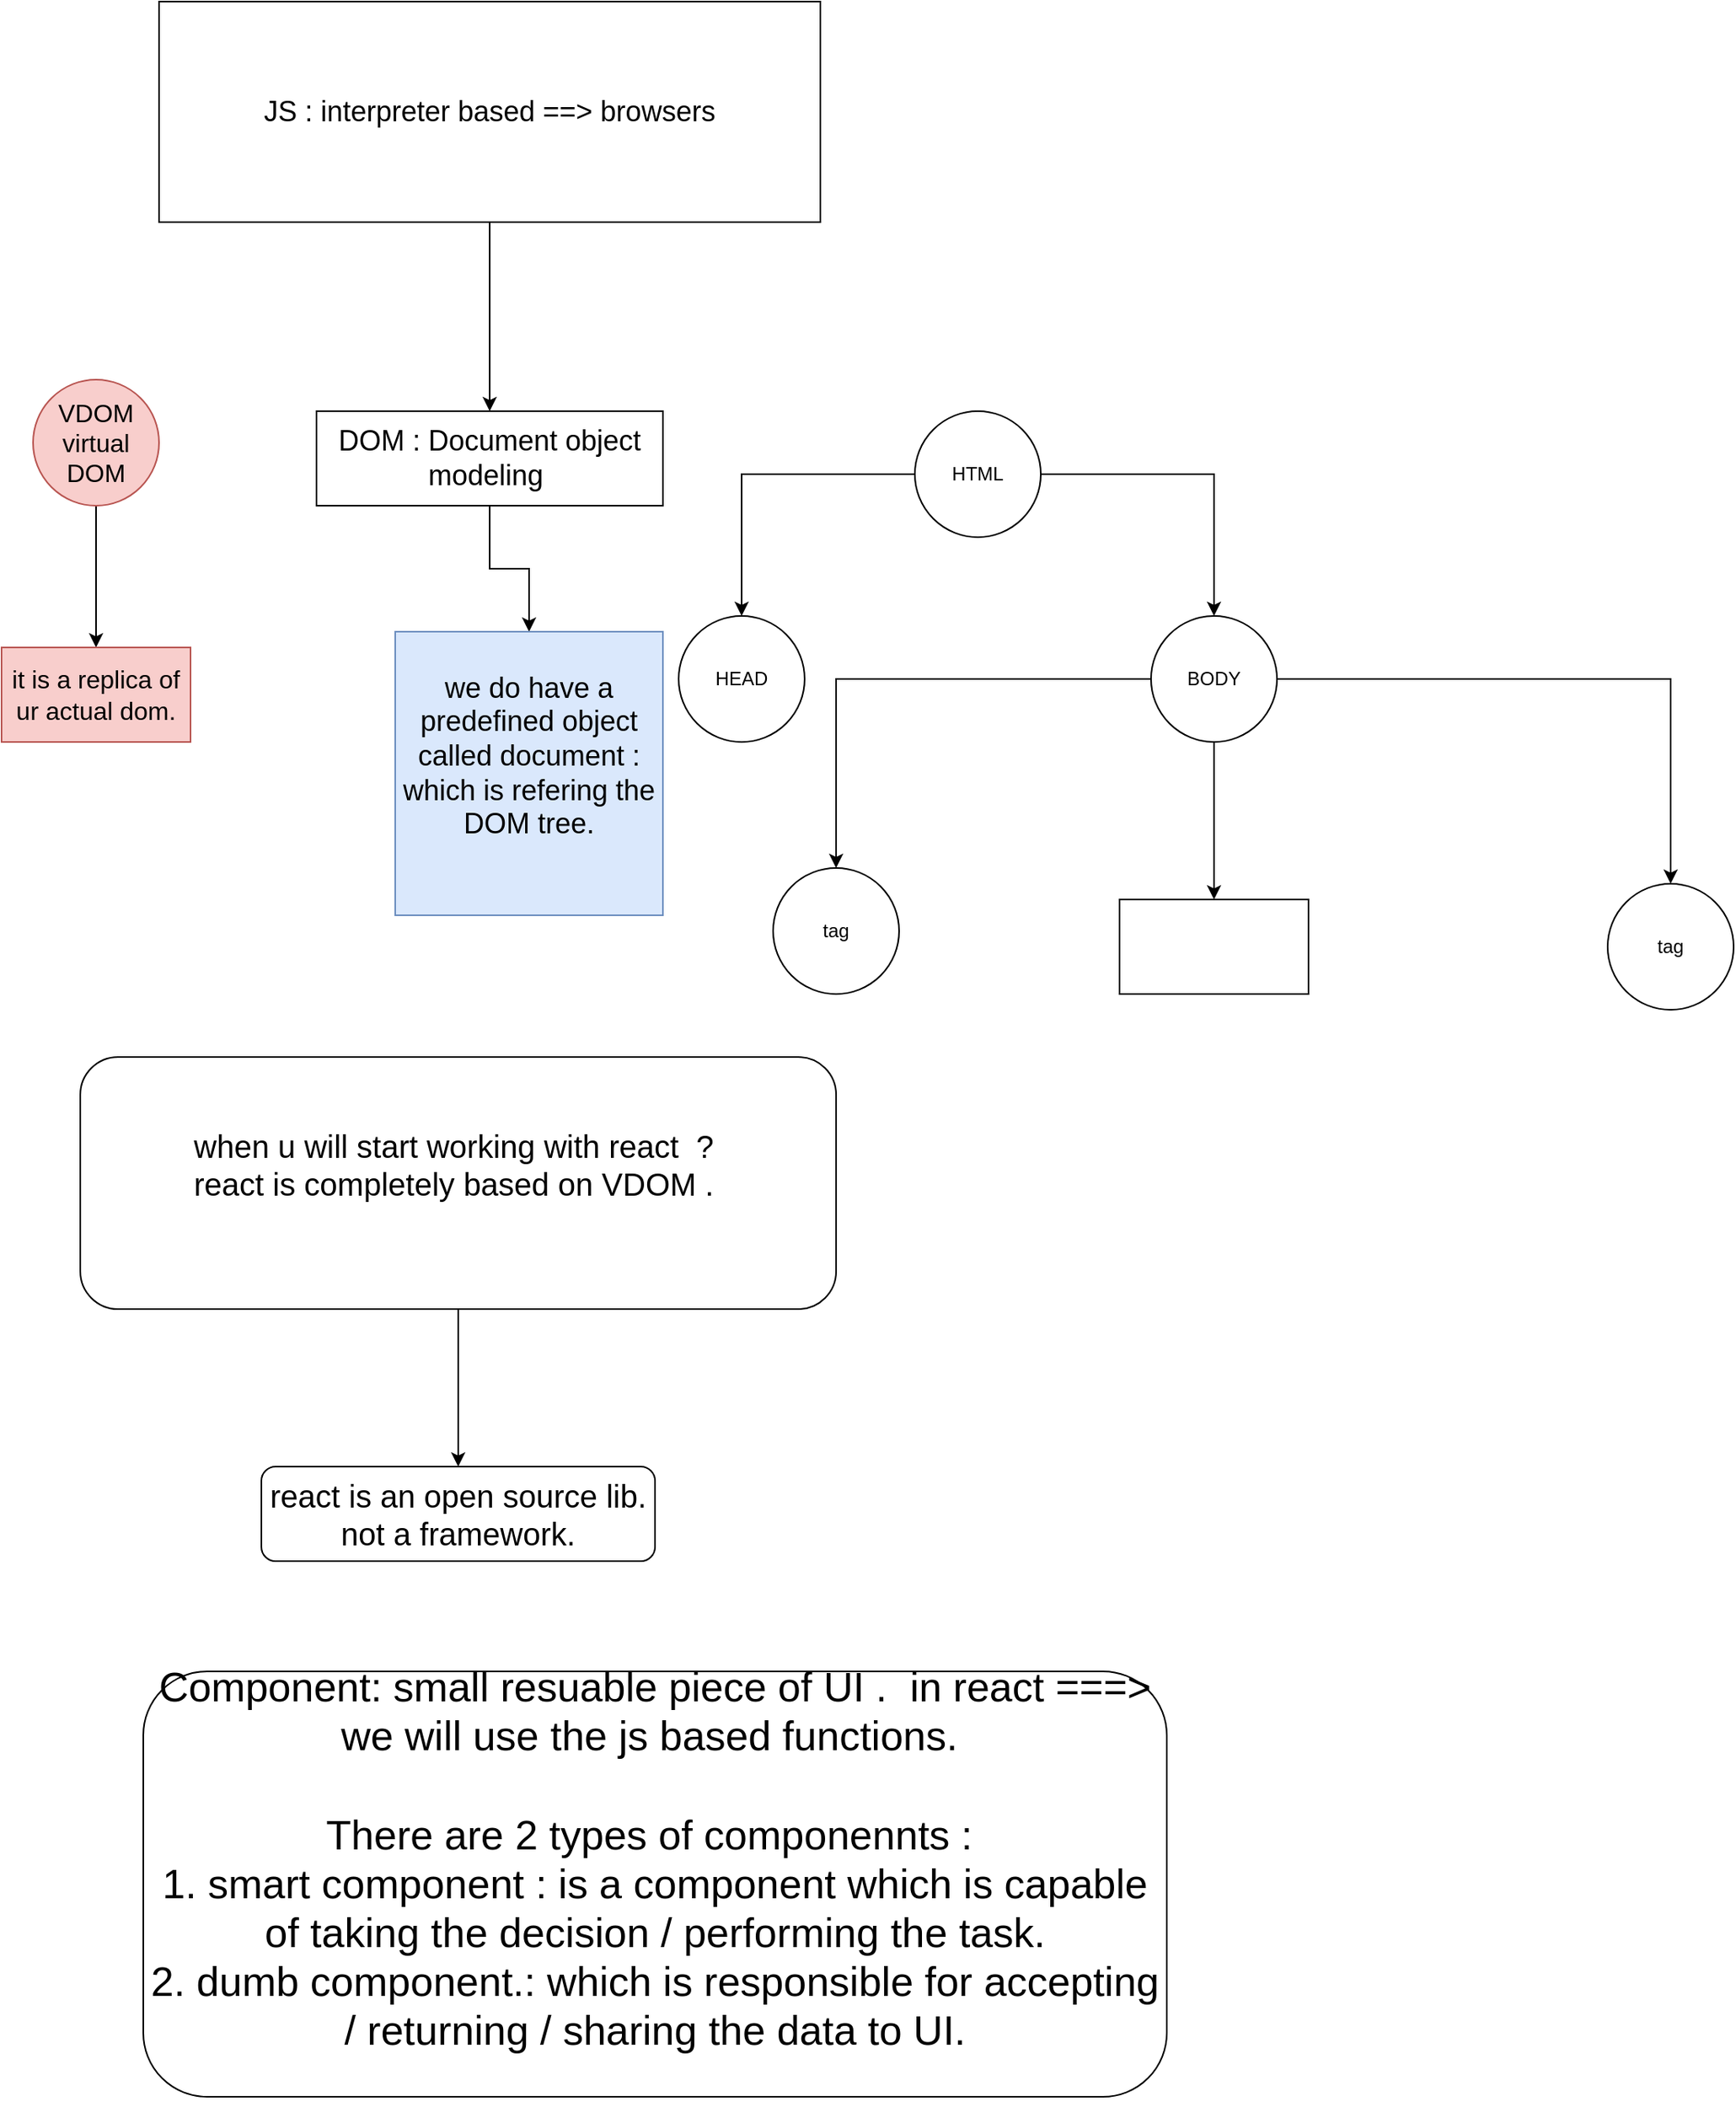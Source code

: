 <mxfile pages="14">
    <diagram name="Page-1" id="zz2CMkQjYr381hOcUtvI">
        <mxGraphModel dx="402" dy="389" grid="1" gridSize="10" guides="1" tooltips="1" connect="1" arrows="1" fold="1" page="1" pageScale="1" pageWidth="850" pageHeight="1100" math="0" shadow="0">
            <root>
                <mxCell id="0"/>
                <mxCell id="1" parent="0"/>
                <mxCell id="1gcYLamHcx30_rit0yuW-3" value="" style="edgeStyle=orthogonalEdgeStyle;rounded=0;orthogonalLoop=1;jettySize=auto;html=1;" parent="1" source="1gcYLamHcx30_rit0yuW-1" target="1gcYLamHcx30_rit0yuW-2" edge="1">
                    <mxGeometry relative="1" as="geometry"/>
                </mxCell>
                <mxCell id="1gcYLamHcx30_rit0yuW-1" value="JS : interpreter based ==&amp;gt; browsers" style="rounded=0;whiteSpace=wrap;html=1;fontSize=18;" parent="1" vertex="1">
                    <mxGeometry x="110" y="70" width="420" height="140" as="geometry"/>
                </mxCell>
                <mxCell id="1gcYLamHcx30_rit0yuW-18" value="" style="edgeStyle=orthogonalEdgeStyle;rounded=0;orthogonalLoop=1;jettySize=auto;html=1;" parent="1" source="1gcYLamHcx30_rit0yuW-2" target="1gcYLamHcx30_rit0yuW-17" edge="1">
                    <mxGeometry relative="1" as="geometry"/>
                </mxCell>
                <mxCell id="1gcYLamHcx30_rit0yuW-2" value="DOM : Document object modeling&amp;nbsp;" style="whiteSpace=wrap;html=1;fontSize=18;rounded=0;" parent="1" vertex="1">
                    <mxGeometry x="210" y="330" width="220" height="60" as="geometry"/>
                </mxCell>
                <mxCell id="1gcYLamHcx30_rit0yuW-6" value="" style="edgeStyle=orthogonalEdgeStyle;rounded=0;orthogonalLoop=1;jettySize=auto;html=1;" parent="1" source="1gcYLamHcx30_rit0yuW-4" target="1gcYLamHcx30_rit0yuW-5" edge="1">
                    <mxGeometry relative="1" as="geometry"/>
                </mxCell>
                <mxCell id="1gcYLamHcx30_rit0yuW-8" value="" style="edgeStyle=orthogonalEdgeStyle;rounded=0;orthogonalLoop=1;jettySize=auto;html=1;" parent="1" source="1gcYLamHcx30_rit0yuW-4" target="1gcYLamHcx30_rit0yuW-7" edge="1">
                    <mxGeometry relative="1" as="geometry"/>
                </mxCell>
                <mxCell id="1gcYLamHcx30_rit0yuW-4" value="HTML" style="ellipse;whiteSpace=wrap;html=1;aspect=fixed;" parent="1" vertex="1">
                    <mxGeometry x="590" y="330" width="80" height="80" as="geometry"/>
                </mxCell>
                <mxCell id="1gcYLamHcx30_rit0yuW-5" value="HEAD" style="ellipse;whiteSpace=wrap;html=1;aspect=fixed;" parent="1" vertex="1">
                    <mxGeometry x="440" y="460" width="80" height="80" as="geometry"/>
                </mxCell>
                <mxCell id="1gcYLamHcx30_rit0yuW-12" value="" style="edgeStyle=orthogonalEdgeStyle;rounded=0;orthogonalLoop=1;jettySize=auto;html=1;" parent="1" source="1gcYLamHcx30_rit0yuW-7" target="1gcYLamHcx30_rit0yuW-11" edge="1">
                    <mxGeometry relative="1" as="geometry"/>
                </mxCell>
                <mxCell id="1gcYLamHcx30_rit0yuW-14" value="" style="edgeStyle=orthogonalEdgeStyle;rounded=0;orthogonalLoop=1;jettySize=auto;html=1;" parent="1" source="1gcYLamHcx30_rit0yuW-7" target="1gcYLamHcx30_rit0yuW-13" edge="1">
                    <mxGeometry relative="1" as="geometry"/>
                </mxCell>
                <mxCell id="1gcYLamHcx30_rit0yuW-16" value="" style="edgeStyle=orthogonalEdgeStyle;rounded=0;orthogonalLoop=1;jettySize=auto;html=1;" parent="1" source="1gcYLamHcx30_rit0yuW-7" target="1gcYLamHcx30_rit0yuW-15" edge="1">
                    <mxGeometry relative="1" as="geometry"/>
                </mxCell>
                <mxCell id="1gcYLamHcx30_rit0yuW-7" value="BODY" style="ellipse;whiteSpace=wrap;html=1;aspect=fixed;" parent="1" vertex="1">
                    <mxGeometry x="740" y="460" width="80" height="80" as="geometry"/>
                </mxCell>
                <mxCell id="1gcYLamHcx30_rit0yuW-11" value="tag" style="ellipse;whiteSpace=wrap;html=1;aspect=fixed;" parent="1" vertex="1">
                    <mxGeometry x="500" y="620" width="80" height="80" as="geometry"/>
                </mxCell>
                <mxCell id="1gcYLamHcx30_rit0yuW-13" value="" style="whiteSpace=wrap;html=1;" parent="1" vertex="1">
                    <mxGeometry x="720" y="640" width="120" height="60" as="geometry"/>
                </mxCell>
                <mxCell id="1gcYLamHcx30_rit0yuW-15" value="tag" style="ellipse;whiteSpace=wrap;html=1;aspect=fixed;" parent="1" vertex="1">
                    <mxGeometry x="1030" y="630" width="80" height="80" as="geometry"/>
                </mxCell>
                <mxCell id="1gcYLamHcx30_rit0yuW-17" value="we do have a predefined object called document : which is refering the DOM tree.&lt;div&gt;&lt;br&gt;&lt;/div&gt;" style="whiteSpace=wrap;html=1;fontSize=18;rounded=0;fillColor=#dae8fc;strokeColor=#6c8ebf;" parent="1" vertex="1">
                    <mxGeometry x="260" y="470" width="170" height="180" as="geometry"/>
                </mxCell>
                <mxCell id="1gcYLamHcx30_rit0yuW-21" value="" style="edgeStyle=orthogonalEdgeStyle;rounded=0;orthogonalLoop=1;jettySize=auto;html=1;" parent="1" source="1gcYLamHcx30_rit0yuW-19" target="1gcYLamHcx30_rit0yuW-20" edge="1">
                    <mxGeometry relative="1" as="geometry"/>
                </mxCell>
                <mxCell id="1gcYLamHcx30_rit0yuW-19" value="VDOM virtual DOM" style="ellipse;whiteSpace=wrap;html=1;aspect=fixed;fillColor=#f8cecc;strokeColor=#b85450;fontSize=16;" parent="1" vertex="1">
                    <mxGeometry x="30" y="310" width="80" height="80" as="geometry"/>
                </mxCell>
                <mxCell id="1gcYLamHcx30_rit0yuW-20" value="it is a replica of ur actual dom." style="whiteSpace=wrap;html=1;fontSize=16;fillColor=#f8cecc;strokeColor=#b85450;" parent="1" vertex="1">
                    <mxGeometry x="10" y="480" width="120" height="60" as="geometry"/>
                </mxCell>
                <mxCell id="1gcYLamHcx30_rit0yuW-24" value="" style="edgeStyle=orthogonalEdgeStyle;rounded=0;orthogonalLoop=1;jettySize=auto;html=1;" parent="1" source="1gcYLamHcx30_rit0yuW-22" target="1gcYLamHcx30_rit0yuW-23" edge="1">
                    <mxGeometry relative="1" as="geometry"/>
                </mxCell>
                <mxCell id="1gcYLamHcx30_rit0yuW-22" value="when u will start working with react&amp;nbsp; ?&amp;nbsp;&lt;div&gt;react is completely based on VDOM .&amp;nbsp;&lt;/div&gt;&lt;div&gt;&lt;br&gt;&lt;/div&gt;" style="rounded=1;whiteSpace=wrap;html=1;fontSize=20;" parent="1" vertex="1">
                    <mxGeometry x="60" y="740" width="480" height="160" as="geometry"/>
                </mxCell>
                <mxCell id="1gcYLamHcx30_rit0yuW-23" value="react is an open source lib. not a framework." style="whiteSpace=wrap;html=1;fontSize=20;rounded=1;" parent="1" vertex="1">
                    <mxGeometry x="175" y="1000" width="250" height="60" as="geometry"/>
                </mxCell>
                <mxCell id="1gcYLamHcx30_rit0yuW-25" value="Component: small resuable piece of UI .&amp;nbsp; in react ===&amp;gt; we will use the js based functions.&amp;nbsp;&lt;div&gt;&lt;br&gt;&lt;/div&gt;&lt;div&gt;There are 2 types of componennts :&amp;nbsp;&lt;/div&gt;&lt;div&gt;1. smart component : is a component which is capable of taking the decision / performing the task.&lt;/div&gt;&lt;div&gt;2. dumb component.: which is responsible for accepting / returning / sharing the data to UI.&lt;/div&gt;&lt;div&gt;&lt;br&gt;&lt;/div&gt;" style="rounded=1;whiteSpace=wrap;html=1;fontSize=26;" parent="1" vertex="1">
                    <mxGeometry x="100" y="1130" width="650" height="270" as="geometry"/>
                </mxCell>
            </root>
        </mxGraphModel>
    </diagram>
    <diagram id="rr6dWftHYUgawh2LXN-k" name="Page-2">
        <mxGraphModel dx="2036" dy="760" grid="1" gridSize="10" guides="1" tooltips="1" connect="1" arrows="1" fold="1" page="1" pageScale="1" pageWidth="850" pageHeight="1100" math="0" shadow="0">
            <root>
                <mxCell id="0"/>
                <mxCell id="1" parent="0"/>
                <mxCell id="zTZlSgEMjeJYer07fA5H-1" value="" style="rounded=1;whiteSpace=wrap;html=1;" vertex="1" parent="1">
                    <mxGeometry x="160" y="50" width="640" height="800" as="geometry"/>
                </mxCell>
                <mxCell id="zTZlSgEMjeJYer07fA5H-2" value="react project" style="sketch=0;pointerEvents=1;shadow=0;dashed=0;html=1;strokeColor=none;fillColor=#005F4B;labelPosition=center;verticalLabelPosition=bottom;verticalAlign=top;align=center;outlineConnect=0;shape=mxgraph.veeam2.folder;fontSize=19;" vertex="1" parent="1">
                    <mxGeometry x="270" y="100" width="60" height="30" as="geometry"/>
                </mxCell>
                <mxCell id="zTZlSgEMjeJYer07fA5H-3" value="module :&amp;nbsp; don&#39;t have module concept . we will consider module is nothing but a logical separation of our project for our convinience ." style="text;html=1;align=center;verticalAlign=middle;whiteSpace=wrap;rounded=0;fontSize=23;fillColor=#f8cecc;strokeColor=#b85450;fontStyle=1" vertex="1" parent="1">
                    <mxGeometry x="-180" y="120" width="300" height="180" as="geometry"/>
                </mxCell>
                <mxCell id="zTZlSgEMjeJYer07fA5H-17" value="" style="edgeStyle=orthogonalEdgeStyle;rounded=0;orthogonalLoop=1;jettySize=auto;html=1;" edge="1" parent="1" source="zTZlSgEMjeJYer07fA5H-4" target="zTZlSgEMjeJYer07fA5H-5">
                    <mxGeometry relative="1" as="geometry"/>
                </mxCell>
                <mxCell id="zTZlSgEMjeJYer07fA5H-4" value="core&lt;div&gt;&lt;br&gt;&lt;/div&gt;" style="sketch=0;pointerEvents=1;shadow=0;dashed=0;html=1;strokeColor=none;fillColor=#005F4B;labelPosition=center;verticalLabelPosition=bottom;verticalAlign=top;align=center;outlineConnect=0;shape=mxgraph.veeam2.folder;fontSize=19;" vertex="1" parent="1">
                    <mxGeometry x="310" y="180" width="40" height="30" as="geometry"/>
                </mxCell>
                <mxCell id="zTZlSgEMjeJYer07fA5H-5" value="&lt;div&gt;auth&lt;/div&gt;" style="sketch=0;pointerEvents=1;shadow=0;dashed=0;html=1;strokeColor=none;fillColor=#005F4B;labelPosition=center;verticalLabelPosition=bottom;verticalAlign=top;align=center;outlineConnect=0;shape=mxgraph.veeam2.folder;fontSize=19;" vertex="1" parent="1">
                    <mxGeometry x="310" y="270" width="40" height="30" as="geometry"/>
                </mxCell>
                <mxCell id="zTZlSgEMjeJYer07fA5H-6" value="&lt;div&gt;dashboard&lt;/div&gt;" style="sketch=0;pointerEvents=1;shadow=0;dashed=0;html=1;strokeColor=none;fillColor=#005F4B;labelPosition=center;verticalLabelPosition=bottom;verticalAlign=top;align=center;outlineConnect=0;shape=mxgraph.veeam2.folder;fontSize=19;" vertex="1" parent="1">
                    <mxGeometry x="310" y="370" width="40" height="30" as="geometry"/>
                </mxCell>
                <mxCell id="zTZlSgEMjeJYer07fA5H-7" value="&lt;div&gt;profile&lt;/div&gt;" style="sketch=0;pointerEvents=1;shadow=0;dashed=0;html=1;strokeColor=none;fillColor=#005F4B;labelPosition=center;verticalLabelPosition=bottom;verticalAlign=top;align=center;outlineConnect=0;shape=mxgraph.veeam2.folder;fontSize=19;" vertex="1" parent="1">
                    <mxGeometry x="310" y="470" width="40" height="30" as="geometry"/>
                </mxCell>
                <mxCell id="zTZlSgEMjeJYer07fA5H-8" value="&lt;div&gt;posts&lt;/div&gt;&lt;div&gt;&lt;br&gt;&lt;/div&gt;" style="sketch=0;pointerEvents=1;shadow=0;dashed=0;html=1;strokeColor=none;fillColor=#005F4B;labelPosition=center;verticalLabelPosition=bottom;verticalAlign=top;align=center;outlineConnect=0;shape=mxgraph.veeam2.folder;fontSize=19;" vertex="1" parent="1">
                    <mxGeometry x="310" y="570" width="40" height="30" as="geometry"/>
                </mxCell>
                <mxCell id="zTZlSgEMjeJYer07fA5H-9" value="comments" style="sketch=0;pointerEvents=1;shadow=0;dashed=0;html=1;strokeColor=none;fillColor=#005F4B;labelPosition=center;verticalLabelPosition=bottom;verticalAlign=top;align=center;outlineConnect=0;shape=mxgraph.veeam2.folder;fontSize=19;" vertex="1" parent="1">
                    <mxGeometry x="310" y="660" width="40" height="30" as="geometry"/>
                </mxCell>
                <mxCell id="zTZlSgEMjeJYer07fA5H-10" value="utils" style="sketch=0;pointerEvents=1;shadow=0;dashed=0;html=1;strokeColor=none;fillColor=#005F4B;labelPosition=center;verticalLabelPosition=bottom;verticalAlign=top;align=center;outlineConnect=0;shape=mxgraph.veeam2.folder;fontSize=19;" vertex="1" parent="1">
                    <mxGeometry x="310" y="760" width="40" height="30" as="geometry"/>
                </mxCell>
                <mxCell id="zTZlSgEMjeJYer07fA5H-11" value="core is going to hold components ,features , which are required commonly to our application." style="text;html=1;align=center;verticalAlign=middle;whiteSpace=wrap;rounded=0;fontSize=20;fillColor=#f5f5f5;fontColor=#333333;strokeColor=#666666;" vertex="1" parent="1">
                    <mxGeometry x="370" y="170" width="375" height="70" as="geometry"/>
                </mxCell>
                <mxCell id="zTZlSgEMjeJYer07fA5H-12" value="auth : auth related components , services(rest calls ) , redux stuff for auth, common functionality for auth like utils" style="text;html=1;align=center;verticalAlign=middle;whiteSpace=wrap;rounded=0;fontSize=20;fillColor=#dae8fc;strokeColor=#6c8ebf;" vertex="1" parent="1">
                    <mxGeometry x="370" y="270" width="375" height="70" as="geometry"/>
                </mxCell>
                <mxCell id="zTZlSgEMjeJYer07fA5H-13" value="dashboard : components, rest calls,&amp;nbsp;" style="text;html=1;align=center;verticalAlign=middle;whiteSpace=wrap;rounded=0;fontSize=20;fillColor=#ffe6cc;strokeColor=#d79b00;" vertex="1" parent="1">
                    <mxGeometry x="390" y="370" width="375" height="70" as="geometry"/>
                </mxCell>
                <mxCell id="zTZlSgEMjeJYer07fA5H-14" value="profile related&amp;nbsp; ;components , redux ,&amp;nbsp;" style="text;html=1;align=center;verticalAlign=middle;whiteSpace=wrap;rounded=0;fontSize=20;fillColor=#fff2cc;strokeColor=#d6b656;" vertex="1" parent="1">
                    <mxGeometry x="390" y="470" width="375" height="70" as="geometry"/>
                </mxCell>
                <mxCell id="zTZlSgEMjeJYer07fA5H-15" value="" style="rounded=1;whiteSpace=wrap;html=1;" vertex="1" parent="1">
                    <mxGeometry x="-410" y="330" width="530" height="740" as="geometry"/>
                </mxCell>
                <mxCell id="zTZlSgEMjeJYer07fA5H-18" value="&lt;div&gt;auth&lt;/div&gt;" style="sketch=0;pointerEvents=1;shadow=0;dashed=0;html=1;strokeColor=none;fillColor=#005F4B;labelPosition=center;verticalLabelPosition=bottom;verticalAlign=top;align=center;outlineConnect=0;shape=mxgraph.veeam2.folder;fontSize=19;" vertex="1" parent="1">
                    <mxGeometry x="-340" y="370" width="40" height="30" as="geometry"/>
                </mxCell>
                <mxCell id="zTZlSgEMjeJYer07fA5H-33" style="edgeStyle=orthogonalEdgeStyle;rounded=0;orthogonalLoop=1;jettySize=auto;html=1;" edge="1" parent="1" source="zTZlSgEMjeJYer07fA5H-19" target="zTZlSgEMjeJYer07fA5H-23">
                    <mxGeometry relative="1" as="geometry"/>
                </mxCell>
                <mxCell id="zTZlSgEMjeJYer07fA5H-19" value="types" style="sketch=0;pointerEvents=1;shadow=0;dashed=0;html=1;strokeColor=none;fillColor=#005F4B;labelPosition=center;verticalLabelPosition=bottom;verticalAlign=top;align=center;outlineConnect=0;shape=mxgraph.veeam2.folder;fontSize=19;" vertex="1" parent="1">
                    <mxGeometry x="-165" y="700" width="40" height="30" as="geometry"/>
                </mxCell>
                <mxCell id="zTZlSgEMjeJYer07fA5H-34" style="edgeStyle=orthogonalEdgeStyle;rounded=0;orthogonalLoop=1;jettySize=auto;html=1;" edge="1" parent="1" source="zTZlSgEMjeJYer07fA5H-20" target="zTZlSgEMjeJYer07fA5H-24">
                    <mxGeometry relative="1" as="geometry"/>
                </mxCell>
                <mxCell id="zTZlSgEMjeJYer07fA5H-20" value="&lt;div&gt;purpose&lt;/div&gt;" style="sketch=0;pointerEvents=1;shadow=0;dashed=0;html=1;strokeColor=none;fillColor=#005F4B;labelPosition=center;verticalLabelPosition=bottom;verticalAlign=top;align=center;outlineConnect=0;shape=mxgraph.veeam2.folder;fontSize=19;" vertex="1" parent="1">
                    <mxGeometry x="-165" y="440" width="40" height="30" as="geometry"/>
                </mxCell>
                <mxCell id="zTZlSgEMjeJYer07fA5H-21" value="&lt;div&gt;utils&lt;/div&gt;" style="sketch=0;pointerEvents=1;shadow=0;dashed=0;html=1;strokeColor=none;fillColor=#005F4B;labelPosition=center;verticalLabelPosition=bottom;verticalAlign=top;align=center;outlineConnect=0;shape=mxgraph.veeam2.folder;fontSize=19;" vertex="1" parent="1">
                    <mxGeometry x="-260" y="920" width="40" height="30" as="geometry"/>
                </mxCell>
                <mxCell id="zTZlSgEMjeJYer07fA5H-53" value="" style="edgeStyle=orthogonalEdgeStyle;rounded=0;orthogonalLoop=1;jettySize=auto;html=1;" edge="1" parent="1" source="zTZlSgEMjeJYer07fA5H-22" target="zTZlSgEMjeJYer07fA5H-21">
                    <mxGeometry relative="1" as="geometry"/>
                </mxCell>
                <mxCell id="zTZlSgEMjeJYer07fA5H-22" value="&lt;div&gt;router&lt;/div&gt;" style="sketch=0;pointerEvents=1;shadow=0;dashed=0;html=1;strokeColor=none;fillColor=#005F4B;labelPosition=center;verticalLabelPosition=bottom;verticalAlign=top;align=center;outlineConnect=0;shape=mxgraph.veeam2.folder;fontSize=19;" vertex="1" parent="1">
                    <mxGeometry x="-260" y="810" width="40" height="30" as="geometry"/>
                </mxCell>
                <mxCell id="zTZlSgEMjeJYer07fA5H-23" value="&lt;div&gt;redux&lt;/div&gt;" style="sketch=0;pointerEvents=1;shadow=0;dashed=0;html=1;strokeColor=none;fillColor=#005F4B;labelPosition=center;verticalLabelPosition=bottom;verticalAlign=top;align=center;outlineConnect=0;shape=mxgraph.veeam2.folder;fontSize=19;" vertex="1" parent="1">
                    <mxGeometry x="-260" y="500" width="40" height="30" as="geometry"/>
                </mxCell>
                <mxCell id="zTZlSgEMjeJYer07fA5H-24" value="&lt;div&gt;components&lt;/div&gt;" style="sketch=0;pointerEvents=1;shadow=0;dashed=0;html=1;strokeColor=none;fillColor=#005F4B;labelPosition=center;verticalLabelPosition=bottom;verticalAlign=top;align=center;outlineConnect=0;shape=mxgraph.veeam2.folder;fontSize=19;" vertex="1" parent="1">
                    <mxGeometry x="-260" y="410" width="40" height="30" as="geometry"/>
                </mxCell>
                <mxCell id="zTZlSgEMjeJYer07fA5H-26" value="" style="verticalLabelPosition=bottom;html=1;verticalAlign=top;align=center;strokeColor=none;fillColor=#00BEF2;shape=mxgraph.azure.script_file;pointerEvents=1;" vertex="1" parent="1">
                    <mxGeometry x="-70" y="440" width="47.5" height="50" as="geometry"/>
                </mxCell>
                <mxCell id="zTZlSgEMjeJYer07fA5H-32" style="edgeStyle=orthogonalEdgeStyle;rounded=0;orthogonalLoop=1;jettySize=auto;html=1;" edge="1" parent="1" source="zTZlSgEMjeJYer07fA5H-27" target="zTZlSgEMjeJYer07fA5H-23">
                    <mxGeometry relative="1" as="geometry"/>
                </mxCell>
                <mxCell id="zTZlSgEMjeJYer07fA5H-36" value="" style="edgeStyle=orthogonalEdgeStyle;rounded=0;orthogonalLoop=1;jettySize=auto;html=1;" edge="1" parent="1" source="zTZlSgEMjeJYer07fA5H-27" target="zTZlSgEMjeJYer07fA5H-19">
                    <mxGeometry relative="1" as="geometry"/>
                </mxCell>
                <mxCell id="zTZlSgEMjeJYer07fA5H-27" value="&lt;div&gt;reducers&lt;/div&gt;" style="sketch=0;pointerEvents=1;shadow=0;dashed=0;html=1;strokeColor=none;fillColor=#005F4B;labelPosition=center;verticalLabelPosition=bottom;verticalAlign=top;align=center;outlineConnect=0;shape=mxgraph.veeam2.folder;fontSize=19;" vertex="1" parent="1">
                    <mxGeometry x="-165" y="620" width="40" height="30" as="geometry"/>
                </mxCell>
                <mxCell id="zTZlSgEMjeJYer07fA5H-31" style="edgeStyle=orthogonalEdgeStyle;rounded=0;orthogonalLoop=1;jettySize=auto;html=1;" edge="1" parent="1" source="zTZlSgEMjeJYer07fA5H-28" target="zTZlSgEMjeJYer07fA5H-23">
                    <mxGeometry relative="1" as="geometry"/>
                </mxCell>
                <mxCell id="zTZlSgEMjeJYer07fA5H-35" value="" style="edgeStyle=orthogonalEdgeStyle;rounded=0;orthogonalLoop=1;jettySize=auto;html=1;" edge="1" parent="1" source="zTZlSgEMjeJYer07fA5H-28" target="zTZlSgEMjeJYer07fA5H-27">
                    <mxGeometry relative="1" as="geometry"/>
                </mxCell>
                <mxCell id="zTZlSgEMjeJYer07fA5H-28" value="&lt;div&gt;actions&lt;/div&gt;" style="sketch=0;pointerEvents=1;shadow=0;dashed=0;html=1;strokeColor=none;fillColor=#005F4B;labelPosition=center;verticalLabelPosition=bottom;verticalAlign=top;align=center;outlineConnect=0;shape=mxgraph.veeam2.folder;fontSize=19;" vertex="1" parent="1">
                    <mxGeometry x="-165" y="540" width="40" height="30" as="geometry"/>
                </mxCell>
                <mxCell id="zTZlSgEMjeJYer07fA5H-37" value="we will have the runtime loading / dynamic loading for the components for auth module ." style="text;html=1;align=center;verticalAlign=middle;whiteSpace=wrap;rounded=0;fontSize=20;fillColor=#e1d5e7;strokeColor=#9673a6;" vertex="1" parent="1">
                    <mxGeometry x="-190" y="810" width="300" height="70" as="geometry"/>
                </mxCell>
                <mxCell id="zTZlSgEMjeJYer07fA5H-45" value="" style="edgeStyle=orthogonalEdgeStyle;rounded=0;orthogonalLoop=1;jettySize=auto;html=1;" edge="1" parent="1" source="zTZlSgEMjeJYer07fA5H-38" target="zTZlSgEMjeJYer07fA5H-42">
                    <mxGeometry relative="1" as="geometry"/>
                </mxCell>
                <mxCell id="zTZlSgEMjeJYer07fA5H-38" value="redux from auth" style="rounded=1;whiteSpace=wrap;html=1;" vertex="1" parent="1">
                    <mxGeometry x="-150" y="1220" width="120" height="60" as="geometry"/>
                </mxCell>
                <mxCell id="zTZlSgEMjeJYer07fA5H-39" value="" style="rounded=1;whiteSpace=wrap;html=1;" vertex="1" parent="1">
                    <mxGeometry x="95" y="1710" width="435" height="100" as="geometry"/>
                </mxCell>
                <mxCell id="zTZlSgEMjeJYer07fA5H-46" style="edgeStyle=orthogonalEdgeStyle;rounded=0;orthogonalLoop=1;jettySize=auto;html=1;entryX=0;entryY=0.5;entryDx=0;entryDy=0;" edge="1" parent="1" source="zTZlSgEMjeJYer07fA5H-40" target="zTZlSgEMjeJYer07fA5H-42">
                    <mxGeometry relative="1" as="geometry"/>
                </mxCell>
                <mxCell id="zTZlSgEMjeJYer07fA5H-40" value="redux from profile&amp;nbsp;" style="rounded=1;whiteSpace=wrap;html=1;" vertex="1" parent="1">
                    <mxGeometry x="-380" y="1280" width="120" height="60" as="geometry"/>
                </mxCell>
                <mxCell id="zTZlSgEMjeJYer07fA5H-47" style="edgeStyle=orthogonalEdgeStyle;rounded=0;orthogonalLoop=1;jettySize=auto;html=1;" edge="1" parent="1" source="zTZlSgEMjeJYer07fA5H-41">
                    <mxGeometry relative="1" as="geometry">
                        <mxPoint x="-30" y="1350" as="targetPoint"/>
                    </mxGeometry>
                </mxCell>
                <mxCell id="zTZlSgEMjeJYer07fA5H-41" value="redux from core" style="rounded=1;whiteSpace=wrap;html=1;" vertex="1" parent="1">
                    <mxGeometry x="70" y="1290" width="120" height="60" as="geometry"/>
                </mxCell>
                <mxCell id="zTZlSgEMjeJYer07fA5H-42" value="redux ( under src)" style="rounded=1;whiteSpace=wrap;html=1;" vertex="1" parent="1">
                    <mxGeometry x="-160" y="1320" width="120" height="60" as="geometry"/>
                </mxCell>
                <mxCell id="zTZlSgEMjeJYer07fA5H-48" value="" style="rounded=1;whiteSpace=wrap;html=1;" vertex="1" parent="1">
                    <mxGeometry x="70" y="1520" width="530" height="540" as="geometry"/>
                </mxCell>
                <mxCell id="zTZlSgEMjeJYer07fA5H-49" value="Header(fixed position wise) but will render the content dynamically depending on the req." style="rounded=1;whiteSpace=wrap;html=1;fontSize=24;" vertex="1" parent="1">
                    <mxGeometry x="103" y="1560" width="470" height="100" as="geometry"/>
                </mxCell>
                <mxCell id="zTZlSgEMjeJYer07fA5H-50" value="HomePage" style="text;html=1;align=center;verticalAlign=middle;whiteSpace=wrap;rounded=0;fontSize=25;" vertex="1" parent="1">
                    <mxGeometry x="-170" y="1610" width="170" height="50" as="geometry"/>
                </mxCell>
                <mxCell id="zTZlSgEMjeJYer07fA5H-51" value="Footer" style="rounded=1;whiteSpace=wrap;html=1;fontSize=22;" vertex="1" parent="1">
                    <mxGeometry x="95" y="1940" width="470" height="100" as="geometry"/>
                </mxCell>
                <mxCell id="zTZlSgEMjeJYer07fA5H-52" value="Landing(dynamically)&amp;nbsp;" style="rounded=1;whiteSpace=wrap;html=1;fontSize=26;" vertex="1" parent="1">
                    <mxGeometry x="95" y="1720" width="470" height="120" as="geometry"/>
                </mxCell>
                <mxCell id="zTZlSgEMjeJYer07fA5H-56" value="" style="edgeStyle=orthogonalEdgeStyle;rounded=0;orthogonalLoop=1;jettySize=auto;html=1;" edge="1" parent="1" source="zTZlSgEMjeJYer07fA5H-54" target="zTZlSgEMjeJYer07fA5H-55">
                    <mxGeometry relative="1" as="geometry"/>
                </mxCell>
                <mxCell id="zTZlSgEMjeJYer07fA5H-58" value="" style="edgeStyle=orthogonalEdgeStyle;rounded=0;orthogonalLoop=1;jettySize=auto;html=1;" edge="1" parent="1" source="zTZlSgEMjeJYer07fA5H-54" target="zTZlSgEMjeJYer07fA5H-57">
                    <mxGeometry relative="1" as="geometry"/>
                </mxCell>
                <mxCell id="zTZlSgEMjeJYer07fA5H-54" value="Router : we need a lib called react-router-dom" style="rounded=1;whiteSpace=wrap;html=1;fontSize=21;fillColor=#1ba1e2;fontColor=#ffffff;strokeColor=#006EAF;" vertex="1" parent="1">
                    <mxGeometry x="-260" y="1700" width="230" height="120" as="geometry"/>
                </mxCell>
                <mxCell id="zTZlSgEMjeJYer07fA5H-55" value="1. SPA" style="whiteSpace=wrap;html=1;fontSize=21;fillColor=#1ba1e2;strokeColor=#006EAF;fontColor=#ffffff;rounded=1;" vertex="1" parent="1">
                    <mxGeometry x="-205" y="1930" width="120" height="60" as="geometry"/>
                </mxCell>
                <mxCell id="zTZlSgEMjeJYer07fA5H-60" value="" style="edgeStyle=orthogonalEdgeStyle;rounded=0;orthogonalLoop=1;jettySize=auto;html=1;" edge="1" parent="1" source="zTZlSgEMjeJYer07fA5H-57" target="zTZlSgEMjeJYer07fA5H-59">
                    <mxGeometry relative="1" as="geometry"/>
                </mxCell>
                <mxCell id="zTZlSgEMjeJYer07fA5H-57" value="react-router&amp;nbsp;&lt;div&gt;why. DOM?&lt;/div&gt;" style="whiteSpace=wrap;html=1;fontSize=21;fillColor=#1ba1e2;strokeColor=#006EAF;fontColor=#ffffff;rounded=1;" vertex="1" parent="1">
                    <mxGeometry x="-540" y="1730" width="145" height="60" as="geometry"/>
                </mxCell>
                <mxCell id="zTZlSgEMjeJYer07fA5H-59" value="react-router-dom is the official routing lib for react app that runs in the browser(DOM)" style="whiteSpace=wrap;html=1;fontSize=21;fillColor=#f0a30a;strokeColor=#BD7000;fontColor=#000000;rounded=1;" vertex="1" parent="1">
                    <mxGeometry x="-581.25" y="1850" width="227.5" height="150" as="geometry"/>
                </mxCell>
            </root>
        </mxGraphModel>
    </diagram>
    <diagram name="Copy of Page-2" id="3-lSHK0Qlvj4QhEqFTVX">
        <mxGraphModel dx="2036" dy="760" grid="1" gridSize="10" guides="1" tooltips="1" connect="1" arrows="1" fold="1" page="1" pageScale="1" pageWidth="850" pageHeight="1100" math="0" shadow="0">
            <root>
                <mxCell id="pr1KdKmx6kK1IFwiD1tM-0"/>
                <mxCell id="pr1KdKmx6kK1IFwiD1tM-1" parent="pr1KdKmx6kK1IFwiD1tM-0"/>
                <mxCell id="pr1KdKmx6kK1IFwiD1tM-2" value="" style="rounded=1;whiteSpace=wrap;html=1;" vertex="1" parent="pr1KdKmx6kK1IFwiD1tM-1">
                    <mxGeometry x="160" y="50" width="640" height="800" as="geometry"/>
                </mxCell>
                <mxCell id="pr1KdKmx6kK1IFwiD1tM-3" value="react project" style="sketch=0;pointerEvents=1;shadow=0;dashed=0;html=1;strokeColor=none;fillColor=#005F4B;labelPosition=center;verticalLabelPosition=bottom;verticalAlign=top;align=center;outlineConnect=0;shape=mxgraph.veeam2.folder;fontSize=19;" vertex="1" parent="pr1KdKmx6kK1IFwiD1tM-1">
                    <mxGeometry x="270" y="100" width="60" height="30" as="geometry"/>
                </mxCell>
                <mxCell id="pr1KdKmx6kK1IFwiD1tM-4" value="module :&amp;nbsp; don&#39;t have module concept . we will consider module is nothing but a logical separation of our project for our convinience ." style="text;html=1;align=center;verticalAlign=middle;whiteSpace=wrap;rounded=0;fontSize=23;fillColor=#f8cecc;strokeColor=#b85450;fontStyle=1" vertex="1" parent="pr1KdKmx6kK1IFwiD1tM-1">
                    <mxGeometry x="-180" y="120" width="300" height="180" as="geometry"/>
                </mxCell>
                <mxCell id="pr1KdKmx6kK1IFwiD1tM-5" value="" style="edgeStyle=orthogonalEdgeStyle;rounded=0;orthogonalLoop=1;jettySize=auto;html=1;" edge="1" parent="pr1KdKmx6kK1IFwiD1tM-1" source="pr1KdKmx6kK1IFwiD1tM-6" target="pr1KdKmx6kK1IFwiD1tM-7">
                    <mxGeometry relative="1" as="geometry"/>
                </mxCell>
                <mxCell id="pr1KdKmx6kK1IFwiD1tM-6" value="core&lt;div&gt;&lt;br&gt;&lt;/div&gt;" style="sketch=0;pointerEvents=1;shadow=0;dashed=0;html=1;strokeColor=none;fillColor=#005F4B;labelPosition=center;verticalLabelPosition=bottom;verticalAlign=top;align=center;outlineConnect=0;shape=mxgraph.veeam2.folder;fontSize=19;" vertex="1" parent="pr1KdKmx6kK1IFwiD1tM-1">
                    <mxGeometry x="310" y="180" width="40" height="30" as="geometry"/>
                </mxCell>
                <mxCell id="pr1KdKmx6kK1IFwiD1tM-7" value="&lt;div&gt;auth&lt;/div&gt;" style="sketch=0;pointerEvents=1;shadow=0;dashed=0;html=1;strokeColor=none;fillColor=#005F4B;labelPosition=center;verticalLabelPosition=bottom;verticalAlign=top;align=center;outlineConnect=0;shape=mxgraph.veeam2.folder;fontSize=19;" vertex="1" parent="pr1KdKmx6kK1IFwiD1tM-1">
                    <mxGeometry x="310" y="270" width="40" height="30" as="geometry"/>
                </mxCell>
                <mxCell id="pr1KdKmx6kK1IFwiD1tM-8" value="&lt;div&gt;dashboard&lt;/div&gt;" style="sketch=0;pointerEvents=1;shadow=0;dashed=0;html=1;strokeColor=none;fillColor=#005F4B;labelPosition=center;verticalLabelPosition=bottom;verticalAlign=top;align=center;outlineConnect=0;shape=mxgraph.veeam2.folder;fontSize=19;" vertex="1" parent="pr1KdKmx6kK1IFwiD1tM-1">
                    <mxGeometry x="310" y="370" width="40" height="30" as="geometry"/>
                </mxCell>
                <mxCell id="pr1KdKmx6kK1IFwiD1tM-9" value="&lt;div&gt;profile&lt;/div&gt;" style="sketch=0;pointerEvents=1;shadow=0;dashed=0;html=1;strokeColor=none;fillColor=#005F4B;labelPosition=center;verticalLabelPosition=bottom;verticalAlign=top;align=center;outlineConnect=0;shape=mxgraph.veeam2.folder;fontSize=19;" vertex="1" parent="pr1KdKmx6kK1IFwiD1tM-1">
                    <mxGeometry x="310" y="470" width="40" height="30" as="geometry"/>
                </mxCell>
                <mxCell id="pr1KdKmx6kK1IFwiD1tM-10" value="&lt;div&gt;posts&lt;/div&gt;&lt;div&gt;&lt;br&gt;&lt;/div&gt;" style="sketch=0;pointerEvents=1;shadow=0;dashed=0;html=1;strokeColor=none;fillColor=#005F4B;labelPosition=center;verticalLabelPosition=bottom;verticalAlign=top;align=center;outlineConnect=0;shape=mxgraph.veeam2.folder;fontSize=19;" vertex="1" parent="pr1KdKmx6kK1IFwiD1tM-1">
                    <mxGeometry x="310" y="570" width="40" height="30" as="geometry"/>
                </mxCell>
                <mxCell id="pr1KdKmx6kK1IFwiD1tM-11" value="comments" style="sketch=0;pointerEvents=1;shadow=0;dashed=0;html=1;strokeColor=none;fillColor=#005F4B;labelPosition=center;verticalLabelPosition=bottom;verticalAlign=top;align=center;outlineConnect=0;shape=mxgraph.veeam2.folder;fontSize=19;" vertex="1" parent="pr1KdKmx6kK1IFwiD1tM-1">
                    <mxGeometry x="310" y="660" width="40" height="30" as="geometry"/>
                </mxCell>
                <mxCell id="pr1KdKmx6kK1IFwiD1tM-12" value="utils" style="sketch=0;pointerEvents=1;shadow=0;dashed=0;html=1;strokeColor=none;fillColor=#005F4B;labelPosition=center;verticalLabelPosition=bottom;verticalAlign=top;align=center;outlineConnect=0;shape=mxgraph.veeam2.folder;fontSize=19;" vertex="1" parent="pr1KdKmx6kK1IFwiD1tM-1">
                    <mxGeometry x="310" y="760" width="40" height="30" as="geometry"/>
                </mxCell>
                <mxCell id="pr1KdKmx6kK1IFwiD1tM-13" value="core is going to hold components ,features , which are required commonly to our application." style="text;html=1;align=center;verticalAlign=middle;whiteSpace=wrap;rounded=0;fontSize=20;fillColor=#f5f5f5;fontColor=#333333;strokeColor=#666666;" vertex="1" parent="pr1KdKmx6kK1IFwiD1tM-1">
                    <mxGeometry x="370" y="170" width="375" height="70" as="geometry"/>
                </mxCell>
                <mxCell id="pr1KdKmx6kK1IFwiD1tM-14" value="auth : auth related components , services(rest calls ) , redux stuff for auth, common functionality for auth like utils" style="text;html=1;align=center;verticalAlign=middle;whiteSpace=wrap;rounded=0;fontSize=20;fillColor=#dae8fc;strokeColor=#6c8ebf;" vertex="1" parent="pr1KdKmx6kK1IFwiD1tM-1">
                    <mxGeometry x="370" y="270" width="375" height="70" as="geometry"/>
                </mxCell>
                <mxCell id="pr1KdKmx6kK1IFwiD1tM-15" value="dashboard : components, rest calls,&amp;nbsp;" style="text;html=1;align=center;verticalAlign=middle;whiteSpace=wrap;rounded=0;fontSize=20;fillColor=#ffe6cc;strokeColor=#d79b00;" vertex="1" parent="pr1KdKmx6kK1IFwiD1tM-1">
                    <mxGeometry x="390" y="370" width="375" height="70" as="geometry"/>
                </mxCell>
                <mxCell id="pr1KdKmx6kK1IFwiD1tM-16" value="profile related&amp;nbsp; ;components , redux ,&amp;nbsp;" style="text;html=1;align=center;verticalAlign=middle;whiteSpace=wrap;rounded=0;fontSize=20;fillColor=#fff2cc;strokeColor=#d6b656;" vertex="1" parent="pr1KdKmx6kK1IFwiD1tM-1">
                    <mxGeometry x="390" y="470" width="375" height="70" as="geometry"/>
                </mxCell>
                <mxCell id="pr1KdKmx6kK1IFwiD1tM-17" value="" style="rounded=1;whiteSpace=wrap;html=1;" vertex="1" parent="pr1KdKmx6kK1IFwiD1tM-1">
                    <mxGeometry x="-410" y="330" width="530" height="740" as="geometry"/>
                </mxCell>
                <mxCell id="pr1KdKmx6kK1IFwiD1tM-18" value="&lt;div&gt;auth&lt;/div&gt;" style="sketch=0;pointerEvents=1;shadow=0;dashed=0;html=1;strokeColor=none;fillColor=#005F4B;labelPosition=center;verticalLabelPosition=bottom;verticalAlign=top;align=center;outlineConnect=0;shape=mxgraph.veeam2.folder;fontSize=19;" vertex="1" parent="pr1KdKmx6kK1IFwiD1tM-1">
                    <mxGeometry x="-340" y="370" width="40" height="30" as="geometry"/>
                </mxCell>
                <mxCell id="pr1KdKmx6kK1IFwiD1tM-19" style="edgeStyle=orthogonalEdgeStyle;rounded=0;orthogonalLoop=1;jettySize=auto;html=1;" edge="1" parent="pr1KdKmx6kK1IFwiD1tM-1" source="pr1KdKmx6kK1IFwiD1tM-20" target="pr1KdKmx6kK1IFwiD1tM-26">
                    <mxGeometry relative="1" as="geometry"/>
                </mxCell>
                <mxCell id="pr1KdKmx6kK1IFwiD1tM-20" value="types" style="sketch=0;pointerEvents=1;shadow=0;dashed=0;html=1;strokeColor=none;fillColor=#005F4B;labelPosition=center;verticalLabelPosition=bottom;verticalAlign=top;align=center;outlineConnect=0;shape=mxgraph.veeam2.folder;fontSize=19;" vertex="1" parent="pr1KdKmx6kK1IFwiD1tM-1">
                    <mxGeometry x="-165" y="700" width="40" height="30" as="geometry"/>
                </mxCell>
                <mxCell id="pr1KdKmx6kK1IFwiD1tM-21" style="edgeStyle=orthogonalEdgeStyle;rounded=0;orthogonalLoop=1;jettySize=auto;html=1;" edge="1" parent="pr1KdKmx6kK1IFwiD1tM-1" source="pr1KdKmx6kK1IFwiD1tM-22" target="pr1KdKmx6kK1IFwiD1tM-27">
                    <mxGeometry relative="1" as="geometry"/>
                </mxCell>
                <mxCell id="pr1KdKmx6kK1IFwiD1tM-22" value="&lt;div&gt;purpose&lt;/div&gt;" style="sketch=0;pointerEvents=1;shadow=0;dashed=0;html=1;strokeColor=none;fillColor=#005F4B;labelPosition=center;verticalLabelPosition=bottom;verticalAlign=top;align=center;outlineConnect=0;shape=mxgraph.veeam2.folder;fontSize=19;" vertex="1" parent="pr1KdKmx6kK1IFwiD1tM-1">
                    <mxGeometry x="-165" y="440" width="40" height="30" as="geometry"/>
                </mxCell>
                <mxCell id="pr1KdKmx6kK1IFwiD1tM-23" value="&lt;div&gt;utils&lt;/div&gt;" style="sketch=0;pointerEvents=1;shadow=0;dashed=0;html=1;strokeColor=none;fillColor=#005F4B;labelPosition=center;verticalLabelPosition=bottom;verticalAlign=top;align=center;outlineConnect=0;shape=mxgraph.veeam2.folder;fontSize=19;" vertex="1" parent="pr1KdKmx6kK1IFwiD1tM-1">
                    <mxGeometry x="-260" y="920" width="40" height="30" as="geometry"/>
                </mxCell>
                <mxCell id="pr1KdKmx6kK1IFwiD1tM-24" value="" style="edgeStyle=orthogonalEdgeStyle;rounded=0;orthogonalLoop=1;jettySize=auto;html=1;" edge="1" parent="pr1KdKmx6kK1IFwiD1tM-1" source="pr1KdKmx6kK1IFwiD1tM-25" target="pr1KdKmx6kK1IFwiD1tM-23">
                    <mxGeometry relative="1" as="geometry"/>
                </mxCell>
                <mxCell id="pr1KdKmx6kK1IFwiD1tM-25" value="&lt;div&gt;router&lt;/div&gt;" style="sketch=0;pointerEvents=1;shadow=0;dashed=0;html=1;strokeColor=none;fillColor=#005F4B;labelPosition=center;verticalLabelPosition=bottom;verticalAlign=top;align=center;outlineConnect=0;shape=mxgraph.veeam2.folder;fontSize=19;" vertex="1" parent="pr1KdKmx6kK1IFwiD1tM-1">
                    <mxGeometry x="-260" y="810" width="40" height="30" as="geometry"/>
                </mxCell>
                <mxCell id="pr1KdKmx6kK1IFwiD1tM-26" value="&lt;div&gt;redux&lt;/div&gt;" style="sketch=0;pointerEvents=1;shadow=0;dashed=0;html=1;strokeColor=none;fillColor=#005F4B;labelPosition=center;verticalLabelPosition=bottom;verticalAlign=top;align=center;outlineConnect=0;shape=mxgraph.veeam2.folder;fontSize=19;" vertex="1" parent="pr1KdKmx6kK1IFwiD1tM-1">
                    <mxGeometry x="-260" y="500" width="40" height="30" as="geometry"/>
                </mxCell>
                <mxCell id="pr1KdKmx6kK1IFwiD1tM-27" value="&lt;div&gt;components&lt;/div&gt;" style="sketch=0;pointerEvents=1;shadow=0;dashed=0;html=1;strokeColor=none;fillColor=#005F4B;labelPosition=center;verticalLabelPosition=bottom;verticalAlign=top;align=center;outlineConnect=0;shape=mxgraph.veeam2.folder;fontSize=19;" vertex="1" parent="pr1KdKmx6kK1IFwiD1tM-1">
                    <mxGeometry x="-260" y="410" width="40" height="30" as="geometry"/>
                </mxCell>
                <mxCell id="pr1KdKmx6kK1IFwiD1tM-28" value="" style="verticalLabelPosition=bottom;html=1;verticalAlign=top;align=center;strokeColor=none;fillColor=#00BEF2;shape=mxgraph.azure.script_file;pointerEvents=1;" vertex="1" parent="pr1KdKmx6kK1IFwiD1tM-1">
                    <mxGeometry x="-70" y="440" width="47.5" height="50" as="geometry"/>
                </mxCell>
                <mxCell id="pr1KdKmx6kK1IFwiD1tM-29" style="edgeStyle=orthogonalEdgeStyle;rounded=0;orthogonalLoop=1;jettySize=auto;html=1;" edge="1" parent="pr1KdKmx6kK1IFwiD1tM-1" source="pr1KdKmx6kK1IFwiD1tM-31" target="pr1KdKmx6kK1IFwiD1tM-26">
                    <mxGeometry relative="1" as="geometry"/>
                </mxCell>
                <mxCell id="pr1KdKmx6kK1IFwiD1tM-30" value="" style="edgeStyle=orthogonalEdgeStyle;rounded=0;orthogonalLoop=1;jettySize=auto;html=1;" edge="1" parent="pr1KdKmx6kK1IFwiD1tM-1" source="pr1KdKmx6kK1IFwiD1tM-31" target="pr1KdKmx6kK1IFwiD1tM-20">
                    <mxGeometry relative="1" as="geometry"/>
                </mxCell>
                <mxCell id="pr1KdKmx6kK1IFwiD1tM-31" value="&lt;div&gt;reducers&lt;/div&gt;" style="sketch=0;pointerEvents=1;shadow=0;dashed=0;html=1;strokeColor=none;fillColor=#005F4B;labelPosition=center;verticalLabelPosition=bottom;verticalAlign=top;align=center;outlineConnect=0;shape=mxgraph.veeam2.folder;fontSize=19;" vertex="1" parent="pr1KdKmx6kK1IFwiD1tM-1">
                    <mxGeometry x="-165" y="620" width="40" height="30" as="geometry"/>
                </mxCell>
                <mxCell id="pr1KdKmx6kK1IFwiD1tM-32" style="edgeStyle=orthogonalEdgeStyle;rounded=0;orthogonalLoop=1;jettySize=auto;html=1;" edge="1" parent="pr1KdKmx6kK1IFwiD1tM-1" source="pr1KdKmx6kK1IFwiD1tM-34" target="pr1KdKmx6kK1IFwiD1tM-26">
                    <mxGeometry relative="1" as="geometry"/>
                </mxCell>
                <mxCell id="pr1KdKmx6kK1IFwiD1tM-33" value="" style="edgeStyle=orthogonalEdgeStyle;rounded=0;orthogonalLoop=1;jettySize=auto;html=1;" edge="1" parent="pr1KdKmx6kK1IFwiD1tM-1" source="pr1KdKmx6kK1IFwiD1tM-34" target="pr1KdKmx6kK1IFwiD1tM-31">
                    <mxGeometry relative="1" as="geometry"/>
                </mxCell>
                <mxCell id="pr1KdKmx6kK1IFwiD1tM-34" value="&lt;div&gt;actions&lt;/div&gt;" style="sketch=0;pointerEvents=1;shadow=0;dashed=0;html=1;strokeColor=none;fillColor=#005F4B;labelPosition=center;verticalLabelPosition=bottom;verticalAlign=top;align=center;outlineConnect=0;shape=mxgraph.veeam2.folder;fontSize=19;" vertex="1" parent="pr1KdKmx6kK1IFwiD1tM-1">
                    <mxGeometry x="-165" y="540" width="40" height="30" as="geometry"/>
                </mxCell>
                <mxCell id="pr1KdKmx6kK1IFwiD1tM-35" value="we will have the runtime loading / dynamic loading for the components for auth module ." style="text;html=1;align=center;verticalAlign=middle;whiteSpace=wrap;rounded=0;fontSize=20;fillColor=#e1d5e7;strokeColor=#9673a6;" vertex="1" parent="pr1KdKmx6kK1IFwiD1tM-1">
                    <mxGeometry x="-190" y="810" width="300" height="70" as="geometry"/>
                </mxCell>
                <mxCell id="pr1KdKmx6kK1IFwiD1tM-36" value="" style="edgeStyle=orthogonalEdgeStyle;rounded=0;orthogonalLoop=1;jettySize=auto;html=1;" edge="1" parent="pr1KdKmx6kK1IFwiD1tM-1" source="pr1KdKmx6kK1IFwiD1tM-37" target="pr1KdKmx6kK1IFwiD1tM-43">
                    <mxGeometry relative="1" as="geometry"/>
                </mxCell>
                <mxCell id="pr1KdKmx6kK1IFwiD1tM-37" value="redux from auth" style="rounded=1;whiteSpace=wrap;html=1;" vertex="1" parent="pr1KdKmx6kK1IFwiD1tM-1">
                    <mxGeometry x="-150" y="1220" width="120" height="60" as="geometry"/>
                </mxCell>
                <mxCell id="pr1KdKmx6kK1IFwiD1tM-38" value="" style="rounded=1;whiteSpace=wrap;html=1;" vertex="1" parent="pr1KdKmx6kK1IFwiD1tM-1">
                    <mxGeometry x="95" y="1710" width="435" height="100" as="geometry"/>
                </mxCell>
                <mxCell id="pr1KdKmx6kK1IFwiD1tM-39" style="edgeStyle=orthogonalEdgeStyle;rounded=0;orthogonalLoop=1;jettySize=auto;html=1;entryX=0;entryY=0.5;entryDx=0;entryDy=0;" edge="1" parent="pr1KdKmx6kK1IFwiD1tM-1" source="pr1KdKmx6kK1IFwiD1tM-40" target="pr1KdKmx6kK1IFwiD1tM-43">
                    <mxGeometry relative="1" as="geometry"/>
                </mxCell>
                <mxCell id="pr1KdKmx6kK1IFwiD1tM-40" value="redux from profile&amp;nbsp;" style="rounded=1;whiteSpace=wrap;html=1;" vertex="1" parent="pr1KdKmx6kK1IFwiD1tM-1">
                    <mxGeometry x="-380" y="1280" width="120" height="60" as="geometry"/>
                </mxCell>
                <mxCell id="pr1KdKmx6kK1IFwiD1tM-41" style="edgeStyle=orthogonalEdgeStyle;rounded=0;orthogonalLoop=1;jettySize=auto;html=1;" edge="1" parent="pr1KdKmx6kK1IFwiD1tM-1" source="pr1KdKmx6kK1IFwiD1tM-42">
                    <mxGeometry relative="1" as="geometry">
                        <mxPoint x="-30" y="1350" as="targetPoint"/>
                    </mxGeometry>
                </mxCell>
                <mxCell id="pr1KdKmx6kK1IFwiD1tM-42" value="redux from core" style="rounded=1;whiteSpace=wrap;html=1;" vertex="1" parent="pr1KdKmx6kK1IFwiD1tM-1">
                    <mxGeometry x="70" y="1290" width="120" height="60" as="geometry"/>
                </mxCell>
                <mxCell id="pr1KdKmx6kK1IFwiD1tM-43" value="redux ( under src)" style="rounded=1;whiteSpace=wrap;html=1;" vertex="1" parent="pr1KdKmx6kK1IFwiD1tM-1">
                    <mxGeometry x="-160" y="1320" width="120" height="60" as="geometry"/>
                </mxCell>
                <mxCell id="pr1KdKmx6kK1IFwiD1tM-44" value="" style="rounded=1;whiteSpace=wrap;html=1;" vertex="1" parent="pr1KdKmx6kK1IFwiD1tM-1">
                    <mxGeometry x="70" y="1520" width="530" height="540" as="geometry"/>
                </mxCell>
                <mxCell id="pr1KdKmx6kK1IFwiD1tM-45" value="Header(fixed position wise) but will render the content dynamically depending on the req." style="rounded=1;whiteSpace=wrap;html=1;fontSize=24;" vertex="1" parent="pr1KdKmx6kK1IFwiD1tM-1">
                    <mxGeometry x="103" y="1560" width="470" height="100" as="geometry"/>
                </mxCell>
                <mxCell id="pr1KdKmx6kK1IFwiD1tM-46" value="HomePage" style="text;html=1;align=center;verticalAlign=middle;whiteSpace=wrap;rounded=0;fontSize=25;" vertex="1" parent="pr1KdKmx6kK1IFwiD1tM-1">
                    <mxGeometry x="-170" y="1610" width="170" height="50" as="geometry"/>
                </mxCell>
                <mxCell id="pr1KdKmx6kK1IFwiD1tM-47" value="Footer" style="rounded=1;whiteSpace=wrap;html=1;fontSize=22;" vertex="1" parent="pr1KdKmx6kK1IFwiD1tM-1">
                    <mxGeometry x="95" y="1940" width="470" height="100" as="geometry"/>
                </mxCell>
                <mxCell id="pr1KdKmx6kK1IFwiD1tM-48" value="Landing(dynamically)&amp;nbsp;" style="rounded=1;whiteSpace=wrap;html=1;fontSize=26;" vertex="1" parent="pr1KdKmx6kK1IFwiD1tM-1">
                    <mxGeometry x="95" y="1720" width="470" height="120" as="geometry"/>
                </mxCell>
                <mxCell id="pr1KdKmx6kK1IFwiD1tM-49" value="" style="edgeStyle=orthogonalEdgeStyle;rounded=0;orthogonalLoop=1;jettySize=auto;html=1;" edge="1" parent="pr1KdKmx6kK1IFwiD1tM-1" source="pr1KdKmx6kK1IFwiD1tM-51" target="pr1KdKmx6kK1IFwiD1tM-52">
                    <mxGeometry relative="1" as="geometry"/>
                </mxCell>
                <mxCell id="pr1KdKmx6kK1IFwiD1tM-50" value="" style="edgeStyle=orthogonalEdgeStyle;rounded=0;orthogonalLoop=1;jettySize=auto;html=1;" edge="1" parent="pr1KdKmx6kK1IFwiD1tM-1" source="pr1KdKmx6kK1IFwiD1tM-51" target="pr1KdKmx6kK1IFwiD1tM-54">
                    <mxGeometry relative="1" as="geometry"/>
                </mxCell>
                <mxCell id="pr1KdKmx6kK1IFwiD1tM-51" value="Router : we need a lib called react-router-dom" style="rounded=1;whiteSpace=wrap;html=1;fontSize=21;fillColor=#1ba1e2;fontColor=#ffffff;strokeColor=#006EAF;" vertex="1" parent="pr1KdKmx6kK1IFwiD1tM-1">
                    <mxGeometry x="-260" y="1700" width="230" height="120" as="geometry"/>
                </mxCell>
                <mxCell id="pr1KdKmx6kK1IFwiD1tM-52" value="1. SPA" style="whiteSpace=wrap;html=1;fontSize=21;fillColor=#1ba1e2;strokeColor=#006EAF;fontColor=#ffffff;rounded=1;" vertex="1" parent="pr1KdKmx6kK1IFwiD1tM-1">
                    <mxGeometry x="-205" y="1930" width="120" height="60" as="geometry"/>
                </mxCell>
                <mxCell id="pr1KdKmx6kK1IFwiD1tM-53" value="" style="edgeStyle=orthogonalEdgeStyle;rounded=0;orthogonalLoop=1;jettySize=auto;html=1;" edge="1" parent="pr1KdKmx6kK1IFwiD1tM-1" source="pr1KdKmx6kK1IFwiD1tM-54" target="pr1KdKmx6kK1IFwiD1tM-55">
                    <mxGeometry relative="1" as="geometry"/>
                </mxCell>
                <mxCell id="pr1KdKmx6kK1IFwiD1tM-54" value="react-router&amp;nbsp;&lt;div&gt;why. DOM?&lt;/div&gt;" style="whiteSpace=wrap;html=1;fontSize=21;fillColor=#1ba1e2;strokeColor=#006EAF;fontColor=#ffffff;rounded=1;" vertex="1" parent="pr1KdKmx6kK1IFwiD1tM-1">
                    <mxGeometry x="-540" y="1730" width="145" height="60" as="geometry"/>
                </mxCell>
                <mxCell id="pr1KdKmx6kK1IFwiD1tM-55" value="react-router-dom is the official routing lib for react app that runs in the browser(DOM)" style="whiteSpace=wrap;html=1;fontSize=21;fillColor=#f0a30a;strokeColor=#BD7000;fontColor=#000000;rounded=1;" vertex="1" parent="pr1KdKmx6kK1IFwiD1tM-1">
                    <mxGeometry x="-581.25" y="1850" width="227.5" height="150" as="geometry"/>
                </mxCell>
                <mxCell id="5hzLXKveorTfWdIl1yZw-0" value="every module will have router. module wise routing&amp;nbsp; we will handle it in the module ." style="rounded=1;whiteSpace=wrap;html=1;fontSize=17;fillColor=#d5e8d4;strokeColor=#82b366;" vertex="1" parent="pr1KdKmx6kK1IFwiD1tM-1">
                    <mxGeometry x="460" y="570" width="270" height="60" as="geometry"/>
                </mxCell>
                <mxCell id="5hzLXKveorTfWdIl1yZw-3" value="" style="edgeStyle=orthogonalEdgeStyle;rounded=0;orthogonalLoop=1;jettySize=auto;html=1;" edge="1" parent="pr1KdKmx6kK1IFwiD1tM-1" source="5hzLXKveorTfWdIl1yZw-1" target="5hzLXKveorTfWdIl1yZw-2">
                    <mxGeometry relative="1" as="geometry"/>
                </mxCell>
                <mxCell id="5hzLXKveorTfWdIl1yZw-1" value="rootRouter.jsx" style="verticalLabelPosition=bottom;html=1;verticalAlign=top;align=center;strokeColor=#666666;fillColor=#f5f5f5;shape=mxgraph.azure.script_file;pointerEvents=1;fontSize=21;fontColor=#333333;" vertex="1" parent="pr1KdKmx6kK1IFwiD1tM-1">
                    <mxGeometry x="322.5" y="940" width="47.5" height="50" as="geometry"/>
                </mxCell>
                <mxCell id="5hzLXKveorTfWdIl1yZw-2" value="will hold all modules routing are registered here ." style="shape=step;perimeter=stepPerimeter;whiteSpace=wrap;html=1;fixedSize=1;fontSize=21;verticalAlign=top;fillColor=#f5f5f5;strokeColor=#666666;fontColor=#333333;pointerEvents=1;" vertex="1" parent="pr1KdKmx6kK1IFwiD1tM-1">
                    <mxGeometry x="306.25" y="1095" width="120" height="80" as="geometry"/>
                </mxCell>
            </root>
        </mxGraphModel>
    </diagram>
    <diagram id="Kj-hu-N7HCdK02GjyuVx" name="Page-3">
        <mxGraphModel dx="1186" dy="760" grid="1" gridSize="10" guides="1" tooltips="1" connect="1" arrows="1" fold="1" page="1" pageScale="1" pageWidth="850" pageHeight="1100" math="0" shadow="0">
            <root>
                <mxCell id="0"/>
                <mxCell id="1" parent="0"/>
                <mxCell id="4pygo23Wnhsei0VyJCF3-10" value="" style="edgeStyle=orthogonalEdgeStyle;rounded=0;orthogonalLoop=1;jettySize=auto;html=1;" edge="1" parent="1" source="4pygo23Wnhsei0VyJCF3-1" target="4pygo23Wnhsei0VyJCF3-9">
                    <mxGeometry relative="1" as="geometry"/>
                </mxCell>
                <mxCell id="4pygo23Wnhsei0VyJCF3-1" value="1. we must collect the form data&lt;div&gt;2. we mst print the form data.&lt;/div&gt;&lt;div&gt;3. we should perform hte rest call&lt;/div&gt;&lt;div&gt;4. we should handle post rest call part i.e. success or failure.&lt;/div&gt;&lt;div&gt;&lt;br&gt;&lt;/div&gt;" style="rounded=1;whiteSpace=wrap;html=1;fontSize=19;" vertex="1" parent="1">
                    <mxGeometry x="120" y="330" width="570" height="240" as="geometry"/>
                </mxCell>
                <mxCell id="4pygo23Wnhsei0VyJCF3-4" value="" style="edgeStyle=orthogonalEdgeStyle;rounded=0;orthogonalLoop=1;jettySize=auto;html=1;" edge="1" parent="1" source="4pygo23Wnhsei0VyJCF3-2" target="4pygo23Wnhsei0VyJCF3-3">
                    <mxGeometry relative="1" as="geometry"/>
                </mxCell>
                <mxCell id="4pygo23Wnhsei0VyJCF3-2" value="Front End" style="rounded=1;whiteSpace=wrap;html=1;" vertex="1" parent="1">
                    <mxGeometry x="70" y="620" width="120" height="60" as="geometry"/>
                </mxCell>
                <mxCell id="4pygo23Wnhsei0VyJCF3-8" value="" style="edgeStyle=orthogonalEdgeStyle;rounded=0;orthogonalLoop=1;jettySize=auto;html=1;" edge="1" parent="1" source="4pygo23Wnhsei0VyJCF3-3" target="4pygo23Wnhsei0VyJCF3-7">
                    <mxGeometry relative="1" as="geometry"/>
                </mxCell>
                <mxCell id="4pygo23Wnhsei0VyJCF3-3" value="Backend" style="whiteSpace=wrap;html=1;rounded=1;" vertex="1" parent="1">
                    <mxGeometry x="270" y="620" width="120" height="60" as="geometry"/>
                </mxCell>
                <mxCell id="4pygo23Wnhsei0VyJCF3-5" value="" style="shape=cylinder3;whiteSpace=wrap;html=1;boundedLbl=1;backgroundOutline=1;size=15;" vertex="1" parent="1">
                    <mxGeometry x="500" y="610" width="60" height="80" as="geometry"/>
                </mxCell>
                <mxCell id="4pygo23Wnhsei0VyJCF3-6" style="edgeStyle=orthogonalEdgeStyle;rounded=0;orthogonalLoop=1;jettySize=auto;html=1;entryX=0;entryY=0.5;entryDx=0;entryDy=0;entryPerimeter=0;" edge="1" parent="1" source="4pygo23Wnhsei0VyJCF3-3" target="4pygo23Wnhsei0VyJCF3-5">
                    <mxGeometry relative="1" as="geometry"/>
                </mxCell>
                <mxCell id="4pygo23Wnhsei0VyJCF3-7" value="rest apis&amp;nbsp;" style="whiteSpace=wrap;html=1;rounded=1;" vertex="1" parent="1">
                    <mxGeometry x="270" y="760" width="120" height="60" as="geometry"/>
                </mxCell>
                <mxCell id="4pygo23Wnhsei0VyJCF3-9" value="Form handling :&amp;nbsp;&lt;div&gt;1. we have to define the onChange and onsubmit events .&lt;/div&gt;&lt;div&gt;onChange : when there is change in the input&lt;/div&gt;&lt;div&gt;onSubmit : to submit the form.&lt;/div&gt;&lt;div&gt;3. declare the state&lt;/div&gt;&lt;div&gt;4. to capture the updated values we have to use state in onChange.&lt;/div&gt;&lt;div&gt;5. onSUbmit : we will capture the data from state and we will utilize it for our rest call.&lt;/div&gt;" style="whiteSpace=wrap;html=1;fontSize=19;rounded=1;" vertex="1" parent="1">
                    <mxGeometry x="260" y="10" width="390" height="250" as="geometry"/>
                </mxCell>
                <mxCell id="4pygo23Wnhsei0VyJCF3-48" value="" style="edgeStyle=orthogonalEdgeStyle;rounded=0;orthogonalLoop=1;jettySize=auto;html=1;" edge="1" parent="1" source="4pygo23Wnhsei0VyJCF3-27" target="4pygo23Wnhsei0VyJCF3-47">
                    <mxGeometry relative="1" as="geometry"/>
                </mxCell>
                <mxCell id="4pygo23Wnhsei0VyJCF3-27" value="" style="rounded=1;whiteSpace=wrap;html=1;fillColor=#dae8fc;strokeColor=#6c8ebf;" vertex="1" parent="1">
                    <mxGeometry x="80" y="970" width="890" height="770" as="geometry"/>
                </mxCell>
                <mxCell id="4pygo23Wnhsei0VyJCF3-31" value="Email address" style="fillColor=none;strokeColor=none;align=left;fontSize=14;" vertex="1" parent="1">
                    <mxGeometry x="100" y="1110" width="260" height="40" as="geometry"/>
                </mxCell>
                <mxCell id="4pygo23Wnhsei0VyJCF3-32" value="name@example.com" style="html=1;shadow=0;dashed=0;shape=mxgraph.bootstrap.rrect;rSize=5;fillColor=none;strokeColor=#999999;align=left;spacing=15;fontSize=14;fontColor=#6C767D;" vertex="1" parent="1">
                    <mxGeometry width="800" height="30" relative="1" as="geometry">
                        <mxPoint x="100" y="1150" as="offset"/>
                    </mxGeometry>
                </mxCell>
                <mxCell id="4pygo23Wnhsei0VyJCF3-33" value="Example select" style="fillColor=none;strokeColor=none;align=left;fontSize=14;" vertex="1" parent="1">
                    <mxGeometry width="260" height="40" relative="1" as="geometry">
                        <mxPoint x="100" y="1190" as="offset"/>
                    </mxGeometry>
                </mxCell>
                <mxCell id="4pygo23Wnhsei0VyJCF3-34" value="1" style="html=1;shadow=0;dashed=0;shape=mxgraph.bootstrap.rrect;rSize=5;fillColor=none;strokeColor=#999999;align=left;spacing=15;fontSize=14;fontColor=#6C767D;" vertex="1" parent="1">
                    <mxGeometry width="800" height="30" relative="1" as="geometry">
                        <mxPoint x="100" y="1230" as="offset"/>
                    </mxGeometry>
                </mxCell>
                <mxCell id="4pygo23Wnhsei0VyJCF3-35" value="Example multiple select" style="fillColor=none;strokeColor=none;align=left;fontSize=14;" vertex="1" parent="1">
                    <mxGeometry width="260" height="40" relative="1" as="geometry">
                        <mxPoint x="100" y="1270" as="offset"/>
                    </mxGeometry>
                </mxCell>
                <mxCell id="4pygo23Wnhsei0VyJCF3-36" value="" style="html=1;shadow=0;dashed=0;shape=mxgraph.bootstrap.rrect;rSize=5;fillColor=none;strokeColor=#999999;align=left;spacing=15;fontSize=14;fontColor=#6C767D;" vertex="1" parent="1">
                    <mxGeometry width="800" height="100" relative="1" as="geometry">
                        <mxPoint x="100" y="1310" as="offset"/>
                    </mxGeometry>
                </mxCell>
                <mxCell id="4pygo23Wnhsei0VyJCF3-37" value="" style="html=1;shadow=0;dashed=0;shape=mxgraph.bootstrap.rightButton;rSize=5;fillColor=#F1F1F1;strokeColor=#999999;" vertex="1" parent="4pygo23Wnhsei0VyJCF3-36">
                    <mxGeometry x="1" width="20" height="100" relative="1" as="geometry">
                        <mxPoint x="-20" as="offset"/>
                    </mxGeometry>
                </mxCell>
                <mxCell id="4pygo23Wnhsei0VyJCF3-38" value="" style="fillColor=#C1C1C1;strokeColor=none;" vertex="1" parent="4pygo23Wnhsei0VyJCF3-37">
                    <mxGeometry width="16" height="45" relative="1" as="geometry">
                        <mxPoint x="2" y="20" as="offset"/>
                    </mxGeometry>
                </mxCell>
                <mxCell id="4pygo23Wnhsei0VyJCF3-39" value="" style="shape=triangle;direction=north;fillColor=#C1C1C1;strokeColor=none;perimeter=none;" vertex="1" parent="4pygo23Wnhsei0VyJCF3-37">
                    <mxGeometry width="10" height="5" relative="1" as="geometry">
                        <mxPoint x="5" y="7.5" as="offset"/>
                    </mxGeometry>
                </mxCell>
                <mxCell id="4pygo23Wnhsei0VyJCF3-40" value="" style="shape=triangle;direction=south;fillColor=#505050;strokeColor=none;perimeter=none;" vertex="1" parent="4pygo23Wnhsei0VyJCF3-37">
                    <mxGeometry y="1" width="10" height="5" relative="1" as="geometry">
                        <mxPoint x="5" y="-12.5" as="offset"/>
                    </mxGeometry>
                </mxCell>
                <mxCell id="4pygo23Wnhsei0VyJCF3-41" value="1" style="fillColor=none;strokeColor=none;align=left;spacing=15;fontSize=14;fontColor=#6C767D;" vertex="1" parent="4pygo23Wnhsei0VyJCF3-36">
                    <mxGeometry width="780" height="20" relative="1" as="geometry">
                        <mxPoint y="10" as="offset"/>
                    </mxGeometry>
                </mxCell>
                <mxCell id="4pygo23Wnhsei0VyJCF3-42" value="2" style="fillColor=none;strokeColor=none;align=left;spacing=15;fontSize=14;fontColor=#6C767D;" vertex="1" parent="4pygo23Wnhsei0VyJCF3-36">
                    <mxGeometry width="780" height="20" relative="1" as="geometry">
                        <mxPoint y="30" as="offset"/>
                    </mxGeometry>
                </mxCell>
                <mxCell id="4pygo23Wnhsei0VyJCF3-43" value="3" style="fillColor=none;strokeColor=none;align=left;spacing=15;fontSize=14;fontColor=#6C767D;" vertex="1" parent="4pygo23Wnhsei0VyJCF3-36">
                    <mxGeometry width="780" height="20" relative="1" as="geometry">
                        <mxPoint y="50" as="offset"/>
                    </mxGeometry>
                </mxCell>
                <mxCell id="4pygo23Wnhsei0VyJCF3-44" value="4" style="fillColor=none;strokeColor=none;align=left;spacing=15;fontSize=14;fontColor=#6C767D;" vertex="1" parent="4pygo23Wnhsei0VyJCF3-36">
                    <mxGeometry width="780" height="20" relative="1" as="geometry">
                        <mxPoint y="70" as="offset"/>
                    </mxGeometry>
                </mxCell>
                <mxCell id="4pygo23Wnhsei0VyJCF3-45" value="Example textarea" style="fillColor=none;strokeColor=none;align=left;fontSize=14;" vertex="1" parent="1">
                    <mxGeometry width="260" height="40" relative="1" as="geometry">
                        <mxPoint x="100" y="1420" as="offset"/>
                    </mxGeometry>
                </mxCell>
                <mxCell id="4pygo23Wnhsei0VyJCF3-46" value="" style="html=1;shadow=0;dashed=0;shape=mxgraph.bootstrap.rrect;rSize=5;fillColor=none;strokeColor=#999999;align=left;spacing=15;fontSize=14;fontColor=#6C767D;" vertex="1" parent="1">
                    <mxGeometry width="800" height="90" relative="1" as="geometry">
                        <mxPoint x="100" y="1460" as="offset"/>
                    </mxGeometry>
                </mxCell>
                <mxCell id="4pygo23Wnhsei0VyJCF3-50" value="" style="edgeStyle=orthogonalEdgeStyle;rounded=0;orthogonalLoop=1;jettySize=auto;html=1;" edge="1" parent="1" source="4pygo23Wnhsei0VyJCF3-47" target="4pygo23Wnhsei0VyJCF3-49">
                    <mxGeometry relative="1" as="geometry"/>
                </mxCell>
                <mxCell id="4pygo23Wnhsei0VyJCF3-47" value="do we need some one to hold the data (which is accepted from the form." style="whiteSpace=wrap;html=1;fillColor=#dae8fc;strokeColor=#6c8ebf;rounded=1;fontSize=22;" vertex="1" parent="1">
                    <mxGeometry x="402.5" y="1860" width="245" height="80" as="geometry"/>
                </mxCell>
                <mxCell id="4pygo23Wnhsei0VyJCF3-52" value="" style="edgeStyle=orthogonalEdgeStyle;rounded=0;orthogonalLoop=1;jettySize=auto;html=1;" edge="1" parent="1" source="4pygo23Wnhsei0VyJCF3-49" target="4pygo23Wnhsei0VyJCF3-51">
                    <mxGeometry relative="1" as="geometry"/>
                </mxCell>
                <mxCell id="4pygo23Wnhsei0VyJCF3-54" value="" style="edgeStyle=orthogonalEdgeStyle;rounded=0;orthogonalLoop=1;jettySize=auto;html=1;" edge="1" parent="1" source="4pygo23Wnhsei0VyJCF3-49" target="4pygo23Wnhsei0VyJCF3-53">
                    <mxGeometry relative="1" as="geometry"/>
                </mxCell>
                <mxCell id="4pygo23Wnhsei0VyJCF3-56" value="" style="edgeStyle=orthogonalEdgeStyle;rounded=0;orthogonalLoop=1;jettySize=auto;html=1;" edge="1" parent="1" source="4pygo23Wnhsei0VyJCF3-49" target="4pygo23Wnhsei0VyJCF3-55">
                    <mxGeometry relative="1" as="geometry"/>
                </mxCell>
                <mxCell id="4pygo23Wnhsei0VyJCF3-49" value="state : its an object that stores data about a component." style="whiteSpace=wrap;html=1;fontSize=22;fillColor=#dae8fc;strokeColor=#6c8ebf;rounded=1;" vertex="1" parent="1">
                    <mxGeometry x="427.5" y="2010" width="195" height="110" as="geometry"/>
                </mxCell>
                <mxCell id="4pygo23Wnhsei0VyJCF3-51" value="form" style="whiteSpace=wrap;html=1;fontSize=22;fillColor=#dae8fc;strokeColor=#6c8ebf;rounded=1;" vertex="1" parent="1">
                    <mxGeometry x="740" y="2035" width="120" height="60" as="geometry"/>
                </mxCell>
                <mxCell id="4pygo23Wnhsei0VyJCF3-53" value="when u state changes , react re render the data automatically.&lt;div&gt;this state its not a permant one its in-memory one.&lt;/div&gt;" style="whiteSpace=wrap;html=1;fontSize=22;fillColor=#dae8fc;strokeColor=#6c8ebf;rounded=1;" vertex="1" parent="1">
                    <mxGeometry x="30" y="1942.5" width="320" height="245" as="geometry"/>
                </mxCell>
                <mxCell id="4pygo23Wnhsei0VyJCF3-55" value="state is immutable in nature&amp;nbsp;" style="whiteSpace=wrap;html=1;fontSize=22;fillColor=#dae8fc;strokeColor=#6c8ebf;rounded=1;" vertex="1" parent="1">
                    <mxGeometry x="407.5" y="2187.5" width="235" height="60" as="geometry"/>
                </mxCell>
                <mxCell id="4pygo23Wnhsei0VyJCF3-59" value="" style="edgeStyle=orthogonalEdgeStyle;rounded=0;orthogonalLoop=1;jettySize=auto;html=1;" edge="1" parent="1" source="4pygo23Wnhsei0VyJCF3-57" target="4pygo23Wnhsei0VyJCF3-58">
                    <mxGeometry relative="1" as="geometry"/>
                </mxCell>
                <mxCell id="4pygo23Wnhsei0VyJCF3-62" value="" style="edgeStyle=orthogonalEdgeStyle;rounded=0;orthogonalLoop=1;jettySize=auto;html=1;" edge="1" parent="1" source="4pygo23Wnhsei0VyJCF3-57" target="4pygo23Wnhsei0VyJCF3-61">
                    <mxGeometry relative="1" as="geometry"/>
                </mxCell>
                <mxCell id="4pygo23Wnhsei0VyJCF3-84" value="" style="edgeStyle=orthogonalEdgeStyle;rounded=0;orthogonalLoop=1;jettySize=auto;html=1;" edge="1" parent="1" source="4pygo23Wnhsei0VyJCF3-57" target="4pygo23Wnhsei0VyJCF3-83">
                    <mxGeometry relative="1" as="geometry"/>
                </mxCell>
                <mxCell id="4pygo23Wnhsei0VyJCF3-57" value="state" style="rounded=1;whiteSpace=wrap;html=1;fontSize=24;" vertex="1" parent="1">
                    <mxGeometry x="395" y="2340" width="120" height="60" as="geometry"/>
                </mxCell>
                <mxCell id="4pygo23Wnhsei0VyJCF3-58" value="immutable&amp;nbsp;" style="whiteSpace=wrap;html=1;fontSize=24;rounded=1;" vertex="1" parent="1">
                    <mxGeometry x="395" y="2540" width="120" height="60" as="geometry"/>
                </mxCell>
                <mxCell id="4pygo23Wnhsei0VyJCF3-60" value="to consume the value&amp;nbsp;" style="text;html=1;align=center;verticalAlign=middle;whiteSpace=wrap;rounded=0;fontSize=19;" vertex="1" parent="1">
                    <mxGeometry x="320" y="2450" width="105" height="60" as="geometry"/>
                </mxCell>
                <mxCell id="4pygo23Wnhsei0VyJCF3-61" value="setState" style="whiteSpace=wrap;html=1;fontSize=24;rounded=1;" vertex="1" parent="1">
                    <mxGeometry x="750" y="2340" width="120" height="60" as="geometry"/>
                </mxCell>
                <mxCell id="4pygo23Wnhsei0VyJCF3-63" value="to manipulate the state" style="text;html=1;align=center;verticalAlign=middle;whiteSpace=wrap;rounded=0;fontSize=19;" vertex="1" parent="1">
                    <mxGeometry x="560" y="2310" width="105" height="60" as="geometry"/>
                </mxCell>
                <mxCell id="4pygo23Wnhsei0VyJCF3-64" value="a = 10 ==&amp;gt; state can&#39;t be cahnged." style="rounded=1;whiteSpace=wrap;html=1;" vertex="1" parent="1">
                    <mxGeometry x="150" y="2350" width="120" height="60" as="geometry"/>
                </mxCell>
                <mxCell id="4pygo23Wnhsei0VyJCF3-67" value="" style="edgeStyle=orthogonalEdgeStyle;rounded=0;orthogonalLoop=1;jettySize=auto;html=1;" edge="1" parent="1" source="4pygo23Wnhsei0VyJCF3-65" target="4pygo23Wnhsei0VyJCF3-66">
                    <mxGeometry relative="1" as="geometry"/>
                </mxCell>
                <mxCell id="4pygo23Wnhsei0VyJCF3-69" value="" style="edgeStyle=orthogonalEdgeStyle;rounded=0;orthogonalLoop=1;jettySize=auto;html=1;" edge="1" parent="1" source="4pygo23Wnhsei0VyJCF3-65" target="4pygo23Wnhsei0VyJCF3-68">
                    <mxGeometry relative="1" as="geometry"/>
                </mxCell>
                <mxCell id="4pygo23Wnhsei0VyJCF3-65" value="2 types of components" style="rounded=1;whiteSpace=wrap;html=1;fontSize=19;" vertex="1" parent="1">
                    <mxGeometry x="427.5" y="2720" width="120" height="60" as="geometry"/>
                </mxCell>
                <mxCell id="4pygo23Wnhsei0VyJCF3-66" value="class ==&amp;gt; statefull" style="whiteSpace=wrap;html=1;fontSize=19;rounded=1;" vertex="1" parent="1">
                    <mxGeometry x="282.5" y="2860" width="120" height="60" as="geometry"/>
                </mxCell>
                <mxCell id="4pygo23Wnhsei0VyJCF3-68" value="functional based ==&amp;gt; stateless" style="whiteSpace=wrap;html=1;fontSize=19;rounded=1;" vertex="1" parent="1">
                    <mxGeometry x="600" y="2860" width="120" height="60" as="geometry"/>
                </mxCell>
                <mxCell id="4pygo23Wnhsei0VyJCF3-72" value="" style="edgeStyle=orthogonalEdgeStyle;rounded=0;orthogonalLoop=1;jettySize=auto;html=1;" edge="1" parent="1" source="4pygo23Wnhsei0VyJCF3-70" target="4pygo23Wnhsei0VyJCF3-71">
                    <mxGeometry relative="1" as="geometry"/>
                </mxCell>
                <mxCell id="4pygo23Wnhsei0VyJCF3-70" value="parent is ahve 10 attributes" style="rounded=1;whiteSpace=wrap;html=1;fontSize=19;" vertex="1" parent="1">
                    <mxGeometry x="320" y="2980" width="120" height="60" as="geometry"/>
                </mxCell>
                <mxCell id="4pygo23Wnhsei0VyJCF3-74" value="" style="edgeStyle=orthogonalEdgeStyle;rounded=0;orthogonalLoop=1;jettySize=auto;html=1;" edge="1" parent="1" source="4pygo23Wnhsei0VyJCF3-71" target="4pygo23Wnhsei0VyJCF3-73">
                    <mxGeometry relative="1" as="geometry"/>
                </mxCell>
                <mxCell id="4pygo23Wnhsei0VyJCF3-71" value="child is having 5" style="whiteSpace=wrap;html=1;fontSize=19;rounded=1;" vertex="1" parent="1">
                    <mxGeometry x="320" y="3120" width="120" height="60" as="geometry"/>
                </mxCell>
                <mxCell id="4pygo23Wnhsei0VyJCF3-73" value="object : 15(1+5) not possible in restrict the memory allocation." style="whiteSpace=wrap;html=1;fontSize=19;rounded=1;" vertex="1" parent="1">
                    <mxGeometry x="530" y="3090" width="210" height="120" as="geometry"/>
                </mxCell>
                <mxCell id="4pygo23Wnhsei0VyJCF3-75" value="as per the need rt ==&amp;gt; we wnat to hold the things" style="text;html=1;align=center;verticalAlign=middle;whiteSpace=wrap;rounded=0;fontSize=18;" vertex="1" parent="1">
                    <mxGeometry x="80" y="3040" width="110" height="130" as="geometry"/>
                </mxCell>
                <mxCell id="4pygo23Wnhsei0VyJCF3-78" value="" style="edgeStyle=orthogonalEdgeStyle;rounded=0;orthogonalLoop=1;jettySize=auto;html=1;" edge="1" parent="1" source="4pygo23Wnhsei0VyJCF3-76" target="4pygo23Wnhsei0VyJCF3-77">
                    <mxGeometry relative="1" as="geometry"/>
                </mxCell>
                <mxCell id="4pygo23Wnhsei0VyJCF3-76" value="Hook" style="rounded=1;whiteSpace=wrap;html=1;fontSize=17;" vertex="1" parent="1">
                    <mxGeometry x="800" y="2730" width="120" height="60" as="geometry"/>
                </mxCell>
                <mxCell id="4pygo23Wnhsei0VyJCF3-79" style="edgeStyle=orthogonalEdgeStyle;rounded=0;orthogonalLoop=1;jettySize=auto;html=1;entryX=1;entryY=0.5;entryDx=0;entryDy=0;" edge="1" parent="1" source="4pygo23Wnhsei0VyJCF3-77" target="4pygo23Wnhsei0VyJCF3-68">
                    <mxGeometry relative="1" as="geometry"/>
                </mxCell>
                <mxCell id="4pygo23Wnhsei0VyJCF3-81" value="" style="edgeStyle=orthogonalEdgeStyle;rounded=0;orthogonalLoop=1;jettySize=auto;html=1;" edge="1" parent="1" source="4pygo23Wnhsei0VyJCF3-77" target="4pygo23Wnhsei0VyJCF3-80">
                    <mxGeometry relative="1" as="geometry"/>
                </mxCell>
                <mxCell id="4pygo23Wnhsei0VyJCF3-77" value="data (state)&lt;div&gt;useEffect with 3 formats&lt;/div&gt;" style="whiteSpace=wrap;html=1;fontSize=17;rounded=1;" vertex="1" parent="1">
                    <mxGeometry x="800" y="2870" width="120" height="60" as="geometry"/>
                </mxCell>
                <mxCell id="4pygo23Wnhsei0VyJCF3-80" value="every hook will start with use keyword" style="whiteSpace=wrap;html=1;fontSize=17;rounded=1;" vertex="1" parent="1">
                    <mxGeometry x="800" y="3010" width="120" height="60" as="geometry"/>
                </mxCell>
                <mxCell id="4pygo23Wnhsei0VyJCF3-83" value="useState" style="whiteSpace=wrap;html=1;fontSize=24;rounded=1;" vertex="1" parent="1">
                    <mxGeometry x="230" y="2270" width="120" height="60" as="geometry"/>
                </mxCell>
            </root>
        </mxGraphModel>
    </diagram>
    <diagram id="QxcrrS8p8qnSgdaOWLar" name="rest call">
        <mxGraphModel dx="1186" dy="760" grid="1" gridSize="10" guides="1" tooltips="1" connect="1" arrows="1" fold="1" page="1" pageScale="1" pageWidth="850" pageHeight="1100" math="0" shadow="0">
            <root>
                <mxCell id="0"/>
                <mxCell id="1" parent="0"/>
                <mxCell id="_pqO8WH65tW24zCMASVm-3" value="" style="edgeStyle=orthogonalEdgeStyle;rounded=0;orthogonalLoop=1;jettySize=auto;html=1;" edge="1" parent="1" source="_pqO8WH65tW24zCMASVm-1" target="_pqO8WH65tW24zCMASVm-2">
                    <mxGeometry relative="1" as="geometry"/>
                </mxCell>
                <mxCell id="_pqO8WH65tW24zCMASVm-5" value="" style="edgeStyle=orthogonalEdgeStyle;rounded=0;orthogonalLoop=1;jettySize=auto;html=1;" edge="1" parent="1" source="_pqO8WH65tW24zCMASVm-1" target="_pqO8WH65tW24zCMASVm-4">
                    <mxGeometry relative="1" as="geometry"/>
                </mxCell>
                <mxCell id="_pqO8WH65tW24zCMASVm-1" value="rest call using axios&amp;nbsp;" style="rounded=1;whiteSpace=wrap;html=1;fontSize=20;" vertex="1" parent="1">
                    <mxGeometry x="210" y="300" width="330" height="60" as="geometry"/>
                </mxCell>
                <mxCell id="_pqO8WH65tW24zCMASVm-2" value="server" style="whiteSpace=wrap;html=1;fontSize=20;rounded=1;" vertex="1" parent="1">
                    <mxGeometry x="315" y="160" width="120" height="60" as="geometry"/>
                </mxCell>
                <mxCell id="_pqO8WH65tW24zCMASVm-7" value="" style="edgeStyle=orthogonalEdgeStyle;rounded=0;orthogonalLoop=1;jettySize=auto;html=1;" edge="1" parent="1" source="_pqO8WH65tW24zCMASVm-4" target="_pqO8WH65tW24zCMASVm-6">
                    <mxGeometry relative="1" as="geometry"/>
                </mxCell>
                <mxCell id="_pqO8WH65tW24zCMASVm-4" value="config and proxy(vite.config.js)" style="whiteSpace=wrap;html=1;fontSize=20;rounded=1;" vertex="1" parent="1">
                    <mxGeometry x="277.5" y="440" width="195" height="60" as="geometry"/>
                </mxCell>
                <mxCell id="_pqO8WH65tW24zCMASVm-9" value="" style="edgeStyle=orthogonalEdgeStyle;rounded=0;orthogonalLoop=1;jettySize=auto;html=1;" edge="1" parent="1" source="_pqO8WH65tW24zCMASVm-6" target="_pqO8WH65tW24zCMASVm-8">
                    <mxGeometry relative="1" as="geometry"/>
                </mxCell>
                <mxCell id="_pqO8WH65tW24zCMASVm-13" value="" style="edgeStyle=orthogonalEdgeStyle;rounded=0;orthogonalLoop=1;jettySize=auto;html=1;" edge="1" parent="1" source="_pqO8WH65tW24zCMASVm-6" target="_pqO8WH65tW24zCMASVm-12">
                    <mxGeometry relative="1" as="geometry"/>
                </mxCell>
                <mxCell id="_pqO8WH65tW24zCMASVm-6" value="axios" style="whiteSpace=wrap;html=1;fontSize=20;rounded=1;" vertex="1" parent="1">
                    <mxGeometry x="315" y="580" width="120" height="60" as="geometry"/>
                </mxCell>
                <mxCell id="_pqO8WH65tW24zCMASVm-11" value="" style="edgeStyle=orthogonalEdgeStyle;rounded=0;orthogonalLoop=1;jettySize=auto;html=1;" edge="1" parent="1" source="_pqO8WH65tW24zCMASVm-8" target="_pqO8WH65tW24zCMASVm-10">
                    <mxGeometry relative="1" as="geometry"/>
                </mxCell>
                <mxCell id="_pqO8WH65tW24zCMASVm-8" value="service we will use them to perform the rest calls)" style="whiteSpace=wrap;html=1;fontSize=20;rounded=1;" vertex="1" parent="1">
                    <mxGeometry x="242.5" y="720" width="265" height="60" as="geometry"/>
                </mxCell>
                <mxCell id="_pqO8WH65tW24zCMASVm-19" value="" style="edgeStyle=orthogonalEdgeStyle;rounded=0;orthogonalLoop=1;jettySize=auto;html=1;" edge="1" parent="1" source="_pqO8WH65tW24zCMASVm-10" target="_pqO8WH65tW24zCMASVm-18">
                    <mxGeometry relative="1" as="geometry"/>
                </mxCell>
                <mxCell id="_pqO8WH65tW24zCMASVm-10" value="components" style="whiteSpace=wrap;html=1;fontSize=20;rounded=1;" vertex="1" parent="1">
                    <mxGeometry x="315" y="860" width="120" height="60" as="geometry"/>
                </mxCell>
                <mxCell id="_pqO8WH65tW24zCMASVm-12" value="have we defined in the API.js (utils)" style="whiteSpace=wrap;html=1;fontSize=20;rounded=1;fillColor=#dae8fc;strokeColor=#6c8ebf;" vertex="1" parent="1">
                    <mxGeometry x="515" y="580" width="195" height="60" as="geometry"/>
                </mxCell>
                <mxCell id="_pqO8WH65tW24zCMASVm-17" style="edgeStyle=orthogonalEdgeStyle;rounded=0;orthogonalLoop=1;jettySize=auto;html=1;entryX=0.646;entryY=-0.067;entryDx=0;entryDy=0;entryPerimeter=0;" edge="1" parent="1" source="_pqO8WH65tW24zCMASVm-4" target="_pqO8WH65tW24zCMASVm-12">
                    <mxGeometry relative="1" as="geometry"/>
                </mxCell>
                <mxCell id="_pqO8WH65tW24zCMASVm-18" value="Form" style="whiteSpace=wrap;html=1;fontSize=20;rounded=1;" vertex="1" parent="1">
                    <mxGeometry x="315" y="1000" width="120" height="60" as="geometry"/>
                </mxCell>
                <mxCell id="_pqO8WH65tW24zCMASVm-24" value="" style="edgeStyle=orthogonalEdgeStyle;rounded=0;orthogonalLoop=1;jettySize=auto;html=1;" edge="1" parent="1" source="_pqO8WH65tW24zCMASVm-20" target="_pqO8WH65tW24zCMASVm-23">
                    <mxGeometry relative="1" as="geometry"/>
                </mxCell>
                <mxCell id="_pqO8WH65tW24zCMASVm-20" value="registerUser" style="rounded=1;whiteSpace=wrap;html=1;fontSize=21;" vertex="1" parent="1">
                    <mxGeometry x="330" y="1230" width="180" height="60" as="geometry"/>
                </mxCell>
                <mxCell id="_pqO8WH65tW24zCMASVm-26" value="" style="edgeStyle=orthogonalEdgeStyle;rounded=0;orthogonalLoop=1;jettySize=auto;html=1;" edge="1" parent="1" source="_pqO8WH65tW24zCMASVm-23" target="_pqO8WH65tW24zCMASVm-25">
                    <mxGeometry relative="1" as="geometry"/>
                </mxCell>
                <mxCell id="_pqO8WH65tW24zCMASVm-28" value="" style="edgeStyle=orthogonalEdgeStyle;rounded=0;orthogonalLoop=1;jettySize=auto;html=1;" edge="1" parent="1" source="_pqO8WH65tW24zCMASVm-23" target="_pqO8WH65tW24zCMASVm-27">
                    <mxGeometry relative="1" as="geometry"/>
                </mxCell>
                <mxCell id="_pqO8WH65tW24zCMASVm-23" value="status" style="rhombus;whiteSpace=wrap;html=1;fontSize=21;rounded=1;" vertex="1" parent="1">
                    <mxGeometry x="380" y="1360" width="80" height="80" as="geometry"/>
                </mxCell>
                <mxCell id="_pqO8WH65tW24zCMASVm-25" value="we want to store the token into the Local storage" style="whiteSpace=wrap;html=1;fontSize=21;rounded=1;fillColor=#d5e8d4;strokeColor=#82b366;" vertex="1" parent="1">
                    <mxGeometry x="75" y="1360" width="240" height="80" as="geometry"/>
                </mxCell>
                <mxCell id="_pqO8WH65tW24zCMASVm-27" value="render the failure messages over the form" style="whiteSpace=wrap;html=1;fontSize=21;rounded=1;fillColor=#f8cecc;strokeColor=#b85450;" vertex="1" parent="1">
                    <mxGeometry x="520" y="1370" width="260" height="60" as="geometry"/>
                </mxCell>
                <mxCell id="_pqO8WH65tW24zCMASVm-29" value="fail" style="text;html=1;align=center;verticalAlign=middle;whiteSpace=wrap;rounded=0;fillColor=#f8cecc;strokeColor=#b85450;" vertex="1" parent="1">
                    <mxGeometry x="447.5" y="1360" width="60" height="30" as="geometry"/>
                </mxCell>
                <mxCell id="_pqO8WH65tW24zCMASVm-30" value="success" style="text;html=1;align=center;verticalAlign=middle;whiteSpace=wrap;rounded=0;fillColor=#d5e8d4;strokeColor=#82b366;" vertex="1" parent="1">
                    <mxGeometry x="330" y="1360" width="60" height="30" as="geometry"/>
                </mxCell>
                <mxCell id="_pqO8WH65tW24zCMASVm-31" value="then" style="text;html=1;align=center;verticalAlign=middle;whiteSpace=wrap;rounded=0;fillColor=#d5e8d4;strokeColor=#82b366;" vertex="1" parent="1">
                    <mxGeometry x="150" y="1460" width="60" height="30" as="geometry"/>
                </mxCell>
                <mxCell id="_pqO8WH65tW24zCMASVm-32" value="catch" style="text;html=1;align=center;verticalAlign=middle;whiteSpace=wrap;rounded=0;fillColor=#f8cecc;strokeColor=#b85450;" vertex="1" parent="1">
                    <mxGeometry x="600" y="1450" width="60" height="30" as="geometry"/>
                </mxCell>
            </root>
        </mxGraphModel>
    </diagram>
    <diagram id="q6f1zca6uXZKOTLb3swn" name="Page-5">
        <mxGraphModel dx="1186" dy="760" grid="1" gridSize="10" guides="1" tooltips="1" connect="1" arrows="1" fold="1" page="1" pageScale="1" pageWidth="850" pageHeight="1100" math="0" shadow="0">
            <root>
                <mxCell id="0"/>
                <mxCell id="1" parent="0"/>
                <mxCell id="o3wM9i1S2Ux85IRUpXJ--1" value="Props : they are used to pass data from a parent component down to a child component.&amp;nbsp; They are read-only in nature==&amp;gt; a child component cannot modify the props it receives from the parent. but parent will change it then child will get the update." style="rounded=1;whiteSpace=wrap;html=1;fontSize=21;fillColor=#f8cecc;strokeColor=#b85450;" vertex="1" parent="1">
                    <mxGeometry x="210" y="80" width="480" height="190" as="geometry"/>
                </mxCell>
                <mxCell id="o3wM9i1S2Ux85IRUpXJ--4" value="" style="edgeStyle=orthogonalEdgeStyle;rounded=0;orthogonalLoop=1;jettySize=auto;html=1;" edge="1" parent="1" source="o3wM9i1S2Ux85IRUpXJ--2" target="o3wM9i1S2Ux85IRUpXJ--3">
                    <mxGeometry relative="1" as="geometry"/>
                </mxCell>
                <mxCell id="o3wM9i1S2Ux85IRUpXJ--2" value="App(props)" style="rounded=1;whiteSpace=wrap;html=1;fontSize=22;" vertex="1" parent="1">
                    <mxGeometry x="370" y="360" width="120" height="60" as="geometry"/>
                </mxCell>
                <mxCell id="o3wM9i1S2Ux85IRUpXJ--6" value="" style="edgeStyle=orthogonalEdgeStyle;rounded=0;orthogonalLoop=1;jettySize=auto;html=1;" edge="1" parent="1" source="o3wM9i1S2Ux85IRUpXJ--3" target="o3wM9i1S2Ux85IRUpXJ--5">
                    <mxGeometry relative="1" as="geometry"/>
                </mxCell>
                <mxCell id="o3wM9i1S2Ux85IRUpXJ--3" value="Header" style="whiteSpace=wrap;html=1;fontSize=22;rounded=1;" vertex="1" parent="1">
                    <mxGeometry x="370" y="500" width="120" height="60" as="geometry"/>
                </mxCell>
                <mxCell id="o3wM9i1S2Ux85IRUpXJ--9" value="" style="edgeStyle=orthogonalEdgeStyle;rounded=0;orthogonalLoop=1;jettySize=auto;html=1;" edge="1" parent="1" source="o3wM9i1S2Ux85IRUpXJ--5" target="o3wM9i1S2Ux85IRUpXJ--8">
                    <mxGeometry relative="1" as="geometry"/>
                </mxCell>
                <mxCell id="o3wM9i1S2Ux85IRUpXJ--5" value="Test" style="whiteSpace=wrap;html=1;fontSize=22;rounded=1;" vertex="1" parent="1">
                    <mxGeometry x="370" y="640" width="120" height="60" as="geometry"/>
                </mxCell>
                <mxCell id="o3wM9i1S2Ux85IRUpXJ--7" value="Data @ central place ==&amp;gt; Store" style="rounded=1;whiteSpace=wrap;html=1;fontSize=19;" vertex="1" parent="1">
                    <mxGeometry x="50" y="420" width="300" height="40" as="geometry"/>
                </mxCell>
                <mxCell id="o3wM9i1S2Ux85IRUpXJ--8" value="Test2" style="whiteSpace=wrap;html=1;fontSize=22;rounded=1;" vertex="1" parent="1">
                    <mxGeometry x="370" y="780" width="120" height="60" as="geometry"/>
                </mxCell>
                <mxCell id="o3wM9i1S2Ux85IRUpXJ--12" value="" style="edgeStyle=orthogonalEdgeStyle;rounded=0;orthogonalLoop=1;jettySize=auto;html=1;" edge="1" parent="1" source="o3wM9i1S2Ux85IRUpXJ--10" target="o3wM9i1S2Ux85IRUpXJ--11">
                    <mxGeometry relative="1" as="geometry"/>
                </mxCell>
                <mxCell id="o3wM9i1S2Ux85IRUpXJ--10" value="class based component" style="rounded=1;whiteSpace=wrap;html=1;fontSize=21;" vertex="1" parent="1">
                    <mxGeometry x="300" y="940" width="230" height="60" as="geometry"/>
                </mxCell>
                <mxCell id="o3wM9i1S2Ux85IRUpXJ--11" value="RCC would be the parent , life cycle , states ==&amp;gt; class based compl" style="whiteSpace=wrap;html=1;fontSize=21;rounded=1;" vertex="1" parent="1">
                    <mxGeometry x="300" y="1070" width="237.5" height="90" as="geometry"/>
                </mxCell>
                <mxCell id="o3wM9i1S2Ux85IRUpXJ--13" value="16.8 version onwerds they give this facilitator y to Functional compomnent ." style="rounded=1;whiteSpace=wrap;html=1;fontSize=19;" vertex="1" parent="1">
                    <mxGeometry x="10" y="890" width="200" height="110" as="geometry"/>
                </mxCell>
            </root>
        </mxGraphModel>
    </diagram>
    <diagram id="NBSvFuVrw1tfSNTdDK4G" name="Page-6">
        <mxGraphModel dx="2036" dy="760" grid="1" gridSize="10" guides="1" tooltips="1" connect="1" arrows="1" fold="1" page="1" pageScale="1" pageWidth="850" pageHeight="1100" math="0" shadow="0">
            <root>
                <mxCell id="0"/>
                <mxCell id="1" parent="0"/>
                <mxCell id="La7_B_qwQN5Rx0iJgrqV-1" value="" style="rounded=1;whiteSpace=wrap;html=1;fontSize=21;" parent="1" vertex="1">
                    <mxGeometry x="260" y="120" width="500" height="270" as="geometry"/>
                </mxCell>
                <mxCell id="La7_B_qwQN5Rx0iJgrqV-2" value="" style="rounded=1;whiteSpace=wrap;html=1;" parent="1" vertex="1">
                    <mxGeometry x="280" y="290" width="80" height="60" as="geometry"/>
                </mxCell>
                <mxCell id="La7_B_qwQN5Rx0iJgrqV-4" value="" style="shape=flexArrow;endArrow=classic;html=1;rounded=0;width=16;endSize=6.67;" parent="1" edge="1">
                    <mxGeometry width="50" height="50" relative="1" as="geometry">
                        <mxPoint x="319.5" y="480" as="sourcePoint"/>
                        <mxPoint x="319.5" y="410" as="targetPoint"/>
                    </mxGeometry>
                </mxCell>
                <mxCell id="La7_B_qwQN5Rx0iJgrqV-5" value="" style="rounded=1;whiteSpace=wrap;html=1;" parent="1" vertex="1">
                    <mxGeometry x="280" y="190" width="80" height="60" as="geometry"/>
                </mxCell>
                <mxCell id="La7_B_qwQN5Rx0iJgrqV-6" value="" style="rounded=1;whiteSpace=wrap;html=1;" parent="1" vertex="1">
                    <mxGeometry x="280" y="120" width="80" height="60" as="geometry"/>
                </mxCell>
                <mxCell id="La7_B_qwQN5Rx0iJgrqV-7" value="" style="rounded=1;whiteSpace=wrap;html=1;" parent="1" vertex="1">
                    <mxGeometry x="385" y="130" width="80" height="60" as="geometry"/>
                </mxCell>
                <mxCell id="La7_B_qwQN5Rx0iJgrqV-8" value="" style="rounded=1;whiteSpace=wrap;html=1;" parent="1" vertex="1">
                    <mxGeometry x="400" y="220" width="80" height="60" as="geometry"/>
                </mxCell>
                <mxCell id="La7_B_qwQN5Rx0iJgrqV-9" value="" style="rounded=1;whiteSpace=wrap;html=1;" parent="1" vertex="1">
                    <mxGeometry x="410" y="290" width="80" height="60" as="geometry"/>
                </mxCell>
                <mxCell id="La7_B_qwQN5Rx0iJgrqV-19" value="" style="edgeStyle=orthogonalEdgeStyle;rounded=0;orthogonalLoop=1;jettySize=auto;html=1;" parent="1" source="La7_B_qwQN5Rx0iJgrqV-10" target="La7_B_qwQN5Rx0iJgrqV-18" edge="1">
                    <mxGeometry relative="1" as="geometry"/>
                </mxCell>
                <mxCell id="La7_B_qwQN5Rx0iJgrqV-10" value="" style="rounded=1;whiteSpace=wrap;html=1;" parent="1" vertex="1">
                    <mxGeometry x="170" y="600" width="480" height="210" as="geometry"/>
                </mxCell>
                <mxCell id="La7_B_qwQN5Rx0iJgrqV-11" value="store" style="text;html=1;align=center;verticalAlign=middle;whiteSpace=wrap;rounded=0;fontSize=18;fillColor=#dae8fc;strokeColor=#6c8ebf;" parent="1" vertex="1">
                    <mxGeometry x="190" y="610" width="60" height="30" as="geometry"/>
                </mxCell>
                <mxCell id="La7_B_qwQN5Rx0iJgrqV-12" value="auth : {user related info, token, authenticated status, }" style="rounded=1;whiteSpace=wrap;html=1;fontSize=17;" parent="1" vertex="1">
                    <mxGeometry x="180" y="675" width="140" height="105" as="geometry"/>
                </mxCell>
                <mxCell id="La7_B_qwQN5Rx0iJgrqV-15" value="post&amp;nbsp;" style="rounded=1;whiteSpace=wrap;html=1;" parent="1" vertex="1">
                    <mxGeometry x="520" y="620" width="100" height="30" as="geometry"/>
                </mxCell>
                <mxCell id="La7_B_qwQN5Rx0iJgrqV-16" value="Profie: current Profile, profiles(all profiles), [we will hold all profiles / profile deatilas along with exp adn edu details&amp;nbsp;" style="rounded=1;whiteSpace=wrap;html=1;fontSize=18;" parent="1" vertex="1">
                    <mxGeometry x="340" y="675" width="210" height="105" as="geometry"/>
                </mxCell>
                <mxCell id="La7_B_qwQN5Rx0iJgrqV-17" value="comments" style="rounded=1;whiteSpace=wrap;html=1;" parent="1" vertex="1">
                    <mxGeometry x="365" y="620" width="100" height="30" as="geometry"/>
                </mxCell>
                <mxCell id="La7_B_qwQN5Rx0iJgrqV-21" value="" style="edgeStyle=orthogonalEdgeStyle;rounded=0;orthogonalLoop=1;jettySize=auto;html=1;" parent="1" source="La7_B_qwQN5Rx0iJgrqV-18" target="La7_B_qwQN5Rx0iJgrqV-20" edge="1">
                    <mxGeometry relative="1" as="geometry">
                        <Array as="points">
                            <mxPoint x="920" y="1030"/>
                        </Array>
                    </mxGeometry>
                </mxCell>
                <mxCell id="La7_B_qwQN5Rx0iJgrqV-18" value="Component" style="whiteSpace=wrap;html=1;rounded=1;fontSize=20;" parent="1" vertex="1">
                    <mxGeometry x="860" y="860" width="120" height="60" as="geometry"/>
                </mxCell>
                <mxCell id="La7_B_qwQN5Rx0iJgrqV-23" value="" style="edgeStyle=orthogonalEdgeStyle;rounded=0;orthogonalLoop=1;jettySize=auto;html=1;" parent="1" source="La7_B_qwQN5Rx0iJgrqV-20" target="La7_B_qwQN5Rx0iJgrqV-22" edge="1">
                    <mxGeometry relative="1" as="geometry"/>
                </mxCell>
                <mxCell id="La7_B_qwQN5Rx0iJgrqV-34" style="edgeStyle=orthogonalEdgeStyle;rounded=0;orthogonalLoop=1;jettySize=auto;html=1;" parent="1" source="La7_B_qwQN5Rx0iJgrqV-20" target="La7_B_qwQN5Rx0iJgrqV-35" edge="1">
                    <mxGeometry relative="1" as="geometry">
                        <mxPoint x="50" y="870" as="targetPoint"/>
                    </mxGeometry>
                </mxCell>
                <mxCell id="La7_B_qwQN5Rx0iJgrqV-20" value="Actions" style="whiteSpace=wrap;html=1;fontSize=20;rounded=1;fillColor=#f8cecc;strokeColor=#b85450;" parent="1" vertex="1">
                    <mxGeometry x="400" y="1000" width="120" height="60" as="geometry"/>
                </mxCell>
                <mxCell id="La7_B_qwQN5Rx0iJgrqV-22" value="Rest calls/ CBL: common business logic" style="whiteSpace=wrap;html=1;fontSize=20;rounded=1;" parent="1" vertex="1">
                    <mxGeometry x="340" y="1140" width="240" height="60" as="geometry"/>
                </mxCell>
                <mxCell id="La7_B_qwQN5Rx0iJgrqV-24" value="useSelector" style="text;html=1;align=center;verticalAlign=middle;whiteSpace=wrap;rounded=0;fontSize=20;fillColor=#d5e8d4;strokeColor=#82b366;" parent="1" vertex="1">
                    <mxGeometry x="750" y="645" width="120" height="30" as="geometry"/>
                </mxCell>
                <mxCell id="La7_B_qwQN5Rx0iJgrqV-25" value="immutable" style="text;html=1;align=center;verticalAlign=middle;whiteSpace=wrap;rounded=0;fillColor=#dae8fc;strokeColor=#6c8ebf;fontSize=19;" parent="1" vertex="1">
                    <mxGeometry x="750" y="720" width="110" height="30" as="geometry"/>
                </mxCell>
                <mxCell id="La7_B_qwQN5Rx0iJgrqV-28" value="" style="edgeStyle=orthogonalEdgeStyle;rounded=0;orthogonalLoop=1;jettySize=auto;html=1;" parent="1" source="La7_B_qwQN5Rx0iJgrqV-26" target="La7_B_qwQN5Rx0iJgrqV-27" edge="1">
                    <mxGeometry relative="1" as="geometry"/>
                </mxCell>
                <mxCell id="La7_B_qwQN5Rx0iJgrqV-26" value="store" style="rounded=1;whiteSpace=wrap;html=1;" parent="1" vertex="1">
                    <mxGeometry x="370" y="1380" width="120" height="60" as="geometry"/>
                </mxCell>
                <mxCell id="La7_B_qwQN5Rx0iJgrqV-30" value="" style="edgeStyle=orthogonalEdgeStyle;rounded=0;orthogonalLoop=1;jettySize=auto;html=1;" parent="1" source="La7_B_qwQN5Rx0iJgrqV-27" target="La7_B_qwQN5Rx0iJgrqV-29" edge="1">
                    <mxGeometry relative="1" as="geometry"/>
                </mxCell>
                <mxCell id="La7_B_qwQN5Rx0iJgrqV-27" value="access to ur component" style="whiteSpace=wrap;html=1;rounded=1;" parent="1" vertex="1">
                    <mxGeometry x="570" y="1380" width="120" height="60" as="geometry"/>
                </mxCell>
                <mxCell id="La7_B_qwQN5Rx0iJgrqV-32" value="" style="edgeStyle=orthogonalEdgeStyle;rounded=0;orthogonalLoop=1;jettySize=auto;html=1;" parent="1" source="La7_B_qwQN5Rx0iJgrqV-29" target="La7_B_qwQN5Rx0iJgrqV-31" edge="1">
                    <mxGeometry relative="1" as="geometry">
                        <Array as="points">
                            <mxPoint x="870" y="1560"/>
                        </Array>
                    </mxGeometry>
                </mxCell>
                <mxCell id="La7_B_qwQN5Rx0iJgrqV-29" value="manipulate via actions" style="whiteSpace=wrap;html=1;rounded=1;" parent="1" vertex="1">
                    <mxGeometry x="770" y="1380" width="120" height="60" as="geometry"/>
                </mxCell>
                <mxCell id="La7_B_qwQN5Rx0iJgrqV-33" style="edgeStyle=orthogonalEdgeStyle;rounded=0;orthogonalLoop=1;jettySize=auto;html=1;" parent="1" source="La7_B_qwQN5Rx0iJgrqV-31" edge="1">
                    <mxGeometry relative="1" as="geometry">
                        <mxPoint x="440" y="1450" as="targetPoint"/>
                    </mxGeometry>
                </mxCell>
                <mxCell id="La7_B_qwQN5Rx0iJgrqV-31" value="update via reducer" style="whiteSpace=wrap;html=1;rounded=1;" parent="1" vertex="1">
                    <mxGeometry x="580" y="1530" width="120" height="60" as="geometry"/>
                </mxCell>
                <mxCell id="La7_B_qwQN5Rx0iJgrqV-35" value="Reducer : are responsible for manipulation / update in store" style="rounded=1;whiteSpace=wrap;html=1;fontSize=20;" parent="1" vertex="1">
                    <mxGeometry x="-100" y="840" width="290" height="60" as="geometry"/>
                </mxCell>
                <mxCell id="La7_B_qwQN5Rx0iJgrqV-36" style="edgeStyle=orthogonalEdgeStyle;rounded=0;orthogonalLoop=1;jettySize=auto;html=1;entryX=0.002;entryY=0.348;entryDx=0;entryDy=0;entryPerimeter=0;" parent="1" source="La7_B_qwQN5Rx0iJgrqV-35" target="La7_B_qwQN5Rx0iJgrqV-10" edge="1">
                    <mxGeometry relative="1" as="geometry"/>
                </mxCell>
                <mxCell id="La7_B_qwQN5Rx0iJgrqV-37" value="useDispatch" style="text;html=1;align=center;verticalAlign=middle;whiteSpace=wrap;rounded=0;fontSize=20;fillColor=#fff2cc;strokeColor=#d6b656;" parent="1" vertex="1">
                    <mxGeometry x="770" y="940" width="120" height="30" as="geometry"/>
                </mxCell>
                <mxCell id="La7_B_qwQN5Rx0iJgrqV-38" value="useDispatch : is a hook , to call actions&amp;nbsp;" style="text;html=1;align=center;verticalAlign=middle;whiteSpace=wrap;rounded=0;fontSize=19;fillColor=#ffe6cc;strokeColor=#d79b00;" parent="1" vertex="1">
                    <mxGeometry x="630" y="980" width="290" height="40" as="geometry"/>
                </mxCell>
                <mxCell id="La7_B_qwQN5Rx0iJgrqV-39" value="actions must return the data and will be returned directly to reducer implicitly" style="text;html=1;align=center;verticalAlign=middle;whiteSpace=wrap;rounded=0;fillColor=#dae8fc;strokeColor=#6c8ebf;fontSize=19;" parent="1" vertex="1">
                    <mxGeometry x="80" y="970" width="300" height="60" as="geometry"/>
                </mxCell>
                <mxCell id="La7_B_qwQN5Rx0iJgrqV-40" value="Slice : a slice is a redux toolkit (RTK) is a collection of state, reducers, actions.&lt;div&gt;state : its a part from ur store where ur specific module data will be managed.&lt;/div&gt;&lt;div&gt;reducers : how the state changes : it will update ur store accordingly.&lt;/div&gt;&lt;div&gt;actions : functions to make some changes as per the demand.&lt;/div&gt;&lt;div&gt;it is basically a modular piece of redux sture that groups logic for one feature / module like auth, cart, proifle .etc.&lt;/div&gt;&lt;div&gt;&lt;br&gt;&lt;/div&gt;" style="rounded=1;whiteSpace=wrap;html=1;fontSize=19;" parent="1" vertex="1">
                    <mxGeometry x="160" y="1660" width="700" height="240" as="geometry"/>
                </mxCell>
                <mxCell id="La7_B_qwQN5Rx0iJgrqV-43" value="" style="edgeStyle=orthogonalEdgeStyle;rounded=0;orthogonalLoop=1;jettySize=auto;html=1;" parent="1" source="La7_B_qwQN5Rx0iJgrqV-41" target="La7_B_qwQN5Rx0iJgrqV-42" edge="1">
                    <mxGeometry relative="1" as="geometry"/>
                </mxCell>
                <mxCell id="La7_B_qwQN5Rx0iJgrqV-45" value="" style="edgeStyle=orthogonalEdgeStyle;rounded=0;orthogonalLoop=1;jettySize=auto;html=1;" parent="1" source="La7_B_qwQN5Rx0iJgrqV-41" target="La7_B_qwQN5Rx0iJgrqV-44" edge="1">
                    <mxGeometry relative="1" as="geometry"/>
                </mxCell>
                <mxCell id="La7_B_qwQN5Rx0iJgrqV-41" value="Pending(initail state)" style="rounded=1;whiteSpace=wrap;html=1;fontSize=21;" parent="1" vertex="1">
                    <mxGeometry x="40" y="2040" width="230" height="40" as="geometry"/>
                </mxCell>
                <mxCell id="La7_B_qwQN5Rx0iJgrqV-42" value="success" style="whiteSpace=wrap;html=1;rounded=1;fontSize=21;" parent="1" vertex="1">
                    <mxGeometry x="305" y="2140" width="120" height="60" as="geometry"/>
                </mxCell>
                <mxCell id="La7_B_qwQN5Rx0iJgrqV-44" value="reject" style="whiteSpace=wrap;html=1;rounded=1;fontSize=21;" parent="1" vertex="1">
                    <mxGeometry x="-130" y="2140" width="120" height="60" as="geometry"/>
                </mxCell>
                <mxCell id="La7_B_qwQN5Rx0iJgrqV-48" style="edgeStyle=orthogonalEdgeStyle;rounded=0;orthogonalLoop=1;jettySize=auto;html=1;" parent="1" source="La7_B_qwQN5Rx0iJgrqV-46" edge="1">
                    <mxGeometry relative="1" as="geometry">
                        <mxPoint x="155" y="2030" as="targetPoint"/>
                    </mxGeometry>
                </mxCell>
                <mxCell id="La7_B_qwQN5Rx0iJgrqV-46" value="when we will perform the register user functionality" style="whiteSpace=wrap;html=1;fontSize=21;rounded=1;" parent="1" vertex="1">
                    <mxGeometry x="-17.5" y="1910" width="345" height="60" as="geometry"/>
                </mxCell>
                <mxCell id="La7_B_qwQN5Rx0iJgrqV-49" value="common phases for evry rest call" style="text;html=1;align=center;verticalAlign=middle;whiteSpace=wrap;rounded=0;fontSize=20;fillColor=#f8cecc;strokeColor=#b85450;" parent="1" vertex="1">
                    <mxGeometry x="70" y="2130" width="160" height="60" as="geometry"/>
                </mxCell>
                <mxCell id="r8C1bl4WtRMPwy2IPfgW-1" value="thunk or middleware" style="text;html=1;align=center;verticalAlign=middle;whiteSpace=wrap;rounded=0;fillColor=#dae8fc;strokeColor=#6c8ebf;fontSize=18;" parent="1" vertex="1">
                    <mxGeometry x="405" y="910" width="205" height="30" as="geometry"/>
                </mxCell>
                <mxCell id="RnpgHuY2NyaGh2sUDSYW-1" value="Redux : we will maintain the state of application." style="rounded=1;whiteSpace=wrap;html=1;fontSize=20;" vertex="1" parent="1">
                    <mxGeometry x="-425" y="150" width="435" height="140" as="geometry"/>
                </mxCell>
                <mxCell id="31I-H-AY0n6I5DzSLHwl-3" value="" style="edgeStyle=orthogonalEdgeStyle;rounded=0;orthogonalLoop=1;jettySize=auto;html=1;" edge="1" parent="1" source="31I-H-AY0n6I5DzSLHwl-1" target="31I-H-AY0n6I5DzSLHwl-2">
                    <mxGeometry relative="1" as="geometry"/>
                </mxCell>
                <mxCell id="31I-H-AY0n6I5DzSLHwl-1" value="rest calls :&amp;nbsp; async and await" style="text;html=1;align=center;verticalAlign=middle;whiteSpace=wrap;rounded=0;fontSize=19;" vertex="1" parent="1">
                    <mxGeometry x="540" y="1080" width="350" height="30" as="geometry"/>
                </mxCell>
                <mxCell id="31I-H-AY0n6I5DzSLHwl-2" value="service" style="whiteSpace=wrap;html=1;fontSize=23;" vertex="1" parent="1">
                    <mxGeometry x="655" y="1175" width="120" height="60" as="geometry"/>
                </mxCell>
                <mxCell id="31I-H-AY0n6I5DzSLHwl-6" value="" style="edgeStyle=orthogonalEdgeStyle;rounded=0;orthogonalLoop=1;jettySize=auto;html=1;" edge="1" parent="1" source="31I-H-AY0n6I5DzSLHwl-4" target="31I-H-AY0n6I5DzSLHwl-5">
                    <mxGeometry relative="1" as="geometry"/>
                </mxCell>
                <mxCell id="31I-H-AY0n6I5DzSLHwl-4" value="1. pending :&amp;nbsp;&lt;div&gt;2. resolve : success&lt;/div&gt;&lt;div&gt;3. reject: failure&lt;/div&gt;" style="rounded=1;whiteSpace=wrap;html=1;fontSize=24;" vertex="1" parent="1">
                    <mxGeometry x="-15" y="1100" width="285" height="120" as="geometry"/>
                </mxCell>
                <mxCell id="31I-H-AY0n6I5DzSLHwl-5" value="promises" style="whiteSpace=wrap;html=1;fontSize=24;rounded=1;" vertex="1" parent="1">
                    <mxGeometry x="67.5" y="1330" width="120" height="60" as="geometry"/>
                </mxCell>
            </root>
        </mxGraphModel>
    </diagram>
    <diagram id="iTWHDnNER3uS501Zqkl7" name="Page-7">
        <mxGraphModel dx="1186" dy="760" grid="1" gridSize="10" guides="1" tooltips="1" connect="1" arrows="1" fold="1" page="1" pageScale="1" pageWidth="850" pageHeight="1100" math="0" shadow="0">
            <root>
                <mxCell id="0"/>
                <mxCell id="1" parent="0"/>
                <mxCell id="OgkFP1i1izmdDJvhcouA-1" value="Click &quot;Register&quot; (Place Order)&#xa;        |&#xa;        v&#xa;Pending --------------------&gt; status = &quot;loading&quot;&#xa;(App shows &quot;Please wait...&quot;)&#xa;        |&#xa;        v&#xa;Fulfilled -----------------&gt; status = &quot;succeeded&quot;&#xa;(Food delivered, save receipt → user+token stored)&#xa;        |&#xa;        OR&#xa;        v&#xa;Rejected ------------------&gt; status = &quot;failed&quot;&#xa;(Order failed, show error message)" style="text;whiteSpace=wrap;fontSize=22;" parent="1" vertex="1">
                    <mxGeometry x="180" y="240" width="530" height="460" as="geometry"/>
                </mxCell>
            </root>
        </mxGraphModel>
    </diagram>
    <diagram id="pAIPVXz6_eL83BOwXMI6" name="Page-8">
        <mxGraphModel dx="2036" dy="760" grid="1" gridSize="10" guides="1" tooltips="1" connect="1" arrows="1" fold="1" page="1" pageScale="1" pageWidth="850" pageHeight="1100" math="0" shadow="0">
            <root>
                <mxCell id="0"/>
                <mxCell id="1" parent="0"/>
                <mxCell id="Jo_tYI3QxxW1ygZHs0Fo-3" value="" style="edgeStyle=orthogonalEdgeStyle;rounded=0;orthogonalLoop=1;jettySize=auto;html=1;" edge="1" parent="1" source="Jo_tYI3QxxW1ygZHs0Fo-1" target="Jo_tYI3QxxW1ygZHs0Fo-2">
                    <mxGeometry relative="1" as="geometry"/>
                </mxCell>
                <mxCell id="Jo_tYI3QxxW1ygZHs0Fo-1" value="Fill Form for registration" style="rounded=1;whiteSpace=wrap;html=1;fontSize=19;" vertex="1" parent="1">
                    <mxGeometry x="310" y="110" width="170" height="70" as="geometry"/>
                </mxCell>
                <mxCell id="Jo_tYI3QxxW1ygZHs0Fo-5" value="" style="edgeStyle=orthogonalEdgeStyle;rounded=0;orthogonalLoop=1;jettySize=auto;html=1;" edge="1" parent="1" source="Jo_tYI3QxxW1ygZHs0Fo-2" target="Jo_tYI3QxxW1ygZHs0Fo-4">
                    <mxGeometry relative="1" as="geometry"/>
                </mxCell>
                <mxCell id="Jo_tYI3QxxW1ygZHs0Fo-2" value="on submit : registerUserAction i.e. RTK createasyncthunk" style="whiteSpace=wrap;html=1;fontSize=19;rounded=1;" vertex="1" parent="1">
                    <mxGeometry x="262.5" y="270" width="265" height="60" as="geometry"/>
                </mxCell>
                <mxCell id="Jo_tYI3QxxW1ygZHs0Fo-7" value="" style="edgeStyle=orthogonalEdgeStyle;rounded=0;orthogonalLoop=1;jettySize=auto;html=1;" edge="1" parent="1" source="Jo_tYI3QxxW1ygZHs0Fo-4" target="Jo_tYI3QxxW1ygZHs0Fo-6">
                    <mxGeometry relative="1" as="geometry"/>
                </mxCell>
                <mxCell id="Jo_tYI3QxxW1ygZHs0Fo-4" value="thunk runs :&amp;nbsp;&lt;div&gt;1. pending&lt;/div&gt;&lt;div&gt;2. success: fulfilled&amp;nbsp;&lt;/div&gt;&lt;div&gt;3. failure:&lt;/div&gt;" style="whiteSpace=wrap;html=1;fontSize=19;rounded=1;" vertex="1" parent="1">
                    <mxGeometry x="292.5" y="410" width="205" height="100" as="geometry"/>
                </mxCell>
                <mxCell id="Jo_tYI3QxxW1ygZHs0Fo-9" value="" style="edgeStyle=orthogonalEdgeStyle;rounded=0;orthogonalLoop=1;jettySize=auto;html=1;" edge="1" parent="1" source="Jo_tYI3QxxW1ygZHs0Fo-6" target="Jo_tYI3QxxW1ygZHs0Fo-8">
                    <mxGeometry relative="1" as="geometry"/>
                </mxCell>
                <mxCell id="Jo_tYI3QxxW1ygZHs0Fo-6" value="authSlicer :&amp;nbsp;&lt;div&gt;pending:&lt;/div&gt;&lt;div&gt;fulfilled: store toekn, isAtuhent.....&lt;/div&gt;&lt;div&gt;rejected:&lt;/div&gt;" style="whiteSpace=wrap;html=1;fontSize=19;rounded=1;" vertex="1" parent="1">
                    <mxGeometry x="307.5" y="590" width="175" height="150" as="geometry"/>
                </mxCell>
                <mxCell id="Jo_tYI3QxxW1ygZHs0Fo-11" value="" style="edgeStyle=orthogonalEdgeStyle;rounded=0;orthogonalLoop=1;jettySize=auto;html=1;" edge="1" parent="1" source="Jo_tYI3QxxW1ygZHs0Fo-8" target="Jo_tYI3QxxW1ygZHs0Fo-10">
                    <mxGeometry relative="1" as="geometry"/>
                </mxCell>
                <mxCell id="Jo_tYI3QxxW1ygZHs0Fo-8" value="for this when it will see that action stream is matched with registerUser.fulfilled :&amp;nbsp;" style="whiteSpace=wrap;html=1;fontSize=19;rounded=1;" vertex="1" parent="1">
                    <mxGeometry x="292.5" y="800" width="205" height="150" as="geometry"/>
                </mxCell>
                <mxCell id="Jo_tYI3QxxW1ygZHs0Fo-13" value="" style="edgeStyle=orthogonalEdgeStyle;rounded=0;orthogonalLoop=1;jettySize=auto;html=1;" edge="1" parent="1" source="Jo_tYI3QxxW1ygZHs0Fo-10" target="Jo_tYI3QxxW1ygZHs0Fo-12">
                    <mxGeometry relative="1" as="geometry"/>
                </mxCell>
                <mxCell id="Jo_tYI3QxxW1ygZHs0Fo-10" value="then the listner will be called.==&amp;gt; navigate" style="whiteSpace=wrap;html=1;fontSize=19;rounded=1;" vertex="1" parent="1">
                    <mxGeometry x="282.5" y="1060" width="225" height="60" as="geometry"/>
                </mxCell>
                <mxCell id="Jo_tYI3QxxW1ygZHs0Fo-12" value="activate it for navigate : we have to call somewhere =&amp;gt; bootstraplistner component." style="whiteSpace=wrap;html=1;fontSize=19;rounded=1;" vertex="1" parent="1">
                    <mxGeometry x="-50" y="1020" width="200" height="140" as="geometry"/>
                </mxCell>
            </root>
        </mxGraphModel>
    </diagram>
    <diagram id="CZJ0ohNplcMcJWMf27S6" name="dashboard">
        <mxGraphModel dx="2036" dy="760" grid="1" gridSize="10" guides="1" tooltips="1" connect="1" arrows="1" fold="1" page="1" pageScale="1" pageWidth="850" pageHeight="1100" math="0" shadow="0">
            <root>
                <mxCell id="0"/>
                <mxCell id="1" parent="0"/>
                <mxCell id="2spyMie-ga2L4lR_ypaL-3" value="" style="edgeStyle=orthogonalEdgeStyle;rounded=0;orthogonalLoop=1;jettySize=auto;html=1;" edge="1" parent="1" source="2spyMie-ga2L4lR_ypaL-1">
                    <mxGeometry relative="1" as="geometry">
                        <mxPoint x="420" y="180" as="targetPoint"/>
                    </mxGeometry>
                </mxCell>
                <mxCell id="2spyMie-ga2L4lR_ypaL-1" value="Dashboard" style="rounded=1;whiteSpace=wrap;html=1;" vertex="1" parent="1">
                    <mxGeometry x="360" y="40" width="120" height="60" as="geometry"/>
                </mxCell>
                <mxCell id="2spyMie-ga2L4lR_ypaL-8" value="" style="edgeStyle=orthogonalEdgeStyle;rounded=0;orthogonalLoop=1;jettySize=auto;html=1;" edge="1" parent="1" source="2spyMie-ga2L4lR_ypaL-6" target="2spyMie-ga2L4lR_ypaL-7">
                    <mxGeometry relative="1" as="geometry"/>
                </mxCell>
                <mxCell id="2spyMie-ga2L4lR_ypaL-14" value="" style="edgeStyle=orthogonalEdgeStyle;rounded=0;orthogonalLoop=1;jettySize=auto;html=1;" edge="1" parent="1" source="2spyMie-ga2L4lR_ypaL-6" target="2spyMie-ga2L4lR_ypaL-13">
                    <mxGeometry relative="1" as="geometry"/>
                </mxCell>
                <mxCell id="2spyMie-ga2L4lR_ypaL-6" value="&lt;span style=&quot;font-size: 18px;&quot;&gt;it has to render few details from user profile&amp;nbsp;&lt;/span&gt;" style="rhombus;whiteSpace=wrap;html=1;" vertex="1" parent="1">
                    <mxGeometry x="225" y="180" width="390" height="220" as="geometry"/>
                </mxCell>
                <mxCell id="2spyMie-ga2L4lR_ypaL-7" value="then we want to see the exp details, edu details and 3 buttons for edit profile, add exp , add edu" style="whiteSpace=wrap;html=1;fontSize=21;fillColor=#d5e8d4;strokeColor=#82b366;" vertex="1" parent="1">
                    <mxGeometry x="-60" y="420" width="240" height="160" as="geometry"/>
                </mxCell>
                <mxCell id="2spyMie-ga2L4lR_ypaL-9" value="u have user profile" style="text;html=1;align=center;verticalAlign=middle;whiteSpace=wrap;rounded=0;fontSize=22;" vertex="1" parent="1">
                    <mxGeometry x="20" y="240" width="170" height="40" as="geometry"/>
                </mxCell>
                <mxCell id="2spyMie-ga2L4lR_ypaL-16" value="" style="edgeStyle=orthogonalEdgeStyle;rounded=0;orthogonalLoop=1;jettySize=auto;html=1;" edge="1" parent="1" source="2spyMie-ga2L4lR_ypaL-10" target="2spyMie-ga2L4lR_ypaL-15">
                    <mxGeometry relative="1" as="geometry"/>
                </mxCell>
                <mxCell id="2spyMie-ga2L4lR_ypaL-10" value="u don&#39;t&amp;nbsp; have user profile" style="text;html=1;align=center;verticalAlign=middle;whiteSpace=wrap;rounded=0;fontSize=18;" vertex="1" parent="1">
                    <mxGeometry x="680" y="240" width="190" height="40" as="geometry"/>
                </mxCell>
                <mxCell id="2spyMie-ga2L4lR_ypaL-13" value="we should see the create profile button" style="whiteSpace=wrap;html=1;fontSize=18;fillColor=#f8cecc;strokeColor=#b85450;" vertex="1" parent="1">
                    <mxGeometry x="740" y="420" width="190" height="80" as="geometry"/>
                </mxCell>
                <mxCell id="2spyMie-ga2L4lR_ypaL-18" value="" style="edgeStyle=orthogonalEdgeStyle;rounded=0;orthogonalLoop=1;jettySize=auto;html=1;" edge="1" parent="1" source="2spyMie-ga2L4lR_ypaL-15" target="2spyMie-ga2L4lR_ypaL-17">
                    <mxGeometry relative="1" as="geometry"/>
                </mxCell>
                <mxCell id="2spyMie-ga2L4lR_ypaL-15" value="checking the user profile on the basis of token" style="whiteSpace=wrap;html=1;" vertex="1" parent="1">
                    <mxGeometry x="715" y="110" width="120" height="60" as="geometry"/>
                </mxCell>
                <mxCell id="2spyMie-ga2L4lR_ypaL-17" value="we need to perform a&amp;nbsp; rest call /api/profile/me" style="whiteSpace=wrap;html=1;fontSize=17;" vertex="1" parent="1">
                    <mxGeometry x="915" y="110" width="215" height="60" as="geometry"/>
                </mxCell>
                <mxCell id="2spyMie-ga2L4lR_ypaL-21" value="" style="edgeStyle=orthogonalEdgeStyle;rounded=0;orthogonalLoop=1;jettySize=auto;html=1;" edge="1" parent="1" source="2spyMie-ga2L4lR_ypaL-19" target="2spyMie-ga2L4lR_ypaL-20">
                    <mxGeometry relative="1" as="geometry"/>
                </mxCell>
                <mxCell id="2spyMie-ga2L4lR_ypaL-19" value="after login / register&amp;nbsp;" style="rounded=1;whiteSpace=wrap;html=1;fontSize=18;fillColor=#dae8fc;strokeColor=#6c8ebf;" vertex="1" parent="1">
                    <mxGeometry x="305" y="600" width="120" height="60" as="geometry"/>
                </mxCell>
                <mxCell id="2spyMie-ga2L4lR_ypaL-20" value="any rest call needs token .&amp;nbsp; it has to be added implicitly by axios" style="whiteSpace=wrap;html=1;fontSize=18;fillColor=#dae8fc;strokeColor=#6c8ebf;rounded=1;" vertex="1" parent="1">
                    <mxGeometry x="227.5" y="750" width="275" height="60" as="geometry"/>
                </mxCell>
            </root>
        </mxGraphModel>
    </diagram>
    <diagram id="9EQ3wKQdINnRXzeBOpom" name="Page-10">
        <mxGraphModel dx="1186" dy="645" grid="1" gridSize="10" guides="1" tooltips="1" connect="1" arrows="1" fold="1" page="1" pageScale="1" pageWidth="850" pageHeight="1100" math="0" shadow="0">
            <root>
                <mxCell id="0"/>
                <mxCell id="1" parent="0"/>
                <mxCell id="J0JpK37IRiFCVqLxxPUN-3" value="" style="edgeStyle=orthogonalEdgeStyle;rounded=0;orthogonalLoop=1;jettySize=auto;html=1;" edge="1" parent="1" source="J0JpK37IRiFCVqLxxPUN-1" target="J0JpK37IRiFCVqLxxPUN-2">
                    <mxGeometry relative="1" as="geometry"/>
                </mxCell>
                <mxCell id="J0JpK37IRiFCVqLxxPUN-1" value="once the profile is created" style="rounded=1;whiteSpace=wrap;html=1;fontSize=21;" vertex="1" parent="1">
                    <mxGeometry x="280" y="120" width="280" height="60" as="geometry"/>
                </mxCell>
                <mxCell id="J0JpK37IRiFCVqLxxPUN-7" value="" style="edgeStyle=orthogonalEdgeStyle;rounded=0;orthogonalLoop=1;jettySize=auto;html=1;" edge="1" parent="1" source="J0JpK37IRiFCVqLxxPUN-2" target="J0JpK37IRiFCVqLxxPUN-6">
                    <mxGeometry relative="1" as="geometry"/>
                </mxCell>
                <mxCell id="J0JpK37IRiFCVqLxxPUN-2" value="it should take me to the dashboard" style="whiteSpace=wrap;html=1;fontSize=21;rounded=1;" vertex="1" parent="1">
                    <mxGeometry x="250" y="250" width="340" height="130" as="geometry"/>
                </mxCell>
                <mxCell id="J0JpK37IRiFCVqLxxPUN-9" value="" style="edgeStyle=orthogonalEdgeStyle;rounded=0;orthogonalLoop=1;jettySize=auto;html=1;" edge="1" parent="1" source="J0JpK37IRiFCVqLxxPUN-6" target="J0JpK37IRiFCVqLxxPUN-8">
                    <mxGeometry relative="1" as="geometry"/>
                </mxCell>
                <mxCell id="J0JpK37IRiFCVqLxxPUN-6" value="by default will it check the profile existance&amp;nbsp;" style="whiteSpace=wrap;html=1;fontSize=21;rounded=1;" vertex="1" parent="1">
                    <mxGeometry x="310" y="495" width="220" height="95" as="geometry"/>
                </mxCell>
                <mxCell id="J0JpK37IRiFCVqLxxPUN-8" value="edit profile and add exp , show Profile" style="whiteSpace=wrap;html=1;fontSize=21;rounded=1;" vertex="1" parent="1">
                    <mxGeometry x="310" y="687.5" width="220" height="60" as="geometry"/>
                </mxCell>
                <mxCell id="J0JpK37IRiFCVqLxxPUN-12" value="" style="edgeStyle=orthogonalEdgeStyle;rounded=0;orthogonalLoop=1;jettySize=auto;html=1;" edge="1" parent="1" source="J0JpK37IRiFCVqLxxPUN-10" target="J0JpK37IRiFCVqLxxPUN-11">
                    <mxGeometry relative="1" as="geometry"/>
                </mxCell>
                <mxCell id="J0JpK37IRiFCVqLxxPUN-10" value="read the data from store" style="rounded=1;whiteSpace=wrap;html=1;" vertex="1" parent="1">
                    <mxGeometry x="220" y="880" width="120" height="60" as="geometry"/>
                </mxCell>
                <mxCell id="J0JpK37IRiFCVqLxxPUN-14" value="" style="edgeStyle=orthogonalEdgeStyle;rounded=0;orthogonalLoop=1;jettySize=auto;html=1;" edge="1" parent="1" source="J0JpK37IRiFCVqLxxPUN-11" target="J0JpK37IRiFCVqLxxPUN-13">
                    <mxGeometry relative="1" as="geometry"/>
                </mxCell>
                <mxCell id="J0JpK37IRiFCVqLxxPUN-11" value="we wwill hold it in state" style="whiteSpace=wrap;html=1;rounded=1;" vertex="1" parent="1">
                    <mxGeometry x="420" y="880" width="120" height="60" as="geometry"/>
                </mxCell>
                <mxCell id="J0JpK37IRiFCVqLxxPUN-13" value="render it to the UI via form fields" style="whiteSpace=wrap;html=1;rounded=1;" vertex="1" parent="1">
                    <mxGeometry x="620" y="880" width="120" height="60" as="geometry"/>
                </mxCell>
            </root>
        </mxGraphModel>
    </diagram>
    <diagram id="0qwF5JhyBR13ipip_Y0l" name="Page-11">
        <mxGraphModel dx="1186" dy="730" grid="1" gridSize="10" guides="1" tooltips="1" connect="1" arrows="1" fold="1" page="1" pageScale="1" pageWidth="850" pageHeight="1100" math="0" shadow="0">
            <root>
                <mxCell id="0"/>
                <mxCell id="1" parent="0"/>
                <mxCell id="TG21qrxlh9i5QXjaWpC1-3" value="" style="edgeStyle=orthogonalEdgeStyle;rounded=0;orthogonalLoop=1;jettySize=auto;html=1;" edge="1" parent="1" source="TG21qrxlh9i5QXjaWpC1-1" target="TG21qrxlh9i5QXjaWpC1-2">
                    <mxGeometry relative="1" as="geometry"/>
                </mxCell>
                <mxCell id="TG21qrxlh9i5QXjaWpC1-1" value="component : will hold an unit amount of UI.&lt;div&gt;Unit : coverage of UI where we don&#39;t have any further split .&lt;/div&gt;" style="rounded=1;whiteSpace=wrap;html=1;fontSize=21;" vertex="1" parent="1">
                    <mxGeometry x="180" y="110" width="370" height="110" as="geometry"/>
                </mxCell>
                <mxCell id="TG21qrxlh9i5QXjaWpC1-2" value="2 types of components : 1. smart&amp;nbsp;&lt;div&gt;2.&amp;nbsp;&lt;/div&gt;" style="whiteSpace=wrap;html=1;fontSize=21;rounded=1;" vertex="1" parent="1">
                    <mxGeometry x="305" y="325" width="120" height="60" as="geometry"/>
                </mxCell>
            </root>
        </mxGraphModel>
    </diagram>
    <diagram id="e1PKx2caFm7dbpNZfHoD" name="Page-12">
        <mxGraphModel dx="1186" dy="760" grid="1" gridSize="10" guides="1" tooltips="1" connect="1" arrows="1" fold="1" page="1" pageScale="1" pageWidth="850" pageHeight="1100" math="0" shadow="0">
            <root>
                <mxCell id="0"/>
                <mxCell id="1" parent="0"/>
                <mxCell id="K6JnfDiTLwTS6x8Yvyhp-1" value="" style="rounded=1;whiteSpace=wrap;html=1;fontSize=17;" parent="1" vertex="1">
                    <mxGeometry x="220" y="510" width="480" height="280" as="geometry"/>
                </mxCell>
                <mxCell id="K6JnfDiTLwTS6x8Yvyhp-2" value="" style="rounded=1;whiteSpace=wrap;html=1;" parent="1" vertex="1">
                    <mxGeometry x="400" y="710" width="120" height="60" as="geometry"/>
                </mxCell>
                <mxCell id="K6JnfDiTLwTS6x8Yvyhp-3" value="auth" style="rounded=1;whiteSpace=wrap;html=1;" parent="1" vertex="1">
                    <mxGeometry x="270" y="530" width="370" height="150" as="geometry"/>
                </mxCell>
                <mxCell id="K6JnfDiTLwTS6x8Yvyhp-4" value="" style="rounded=1;whiteSpace=wrap;html=1;" parent="1" vertex="1">
                    <mxGeometry x="640" y="530" width="50" height="220" as="geometry"/>
                </mxCell>
                <mxCell id="K6JnfDiTLwTS6x8Yvyhp-5" value="" style="rhombus;whiteSpace=wrap;html=1;" parent="1" vertex="1">
                    <mxGeometry x="550" y="690" width="80" height="80" as="geometry"/>
                </mxCell>
                <mxCell id="K6JnfDiTLwTS6x8Yvyhp-6" value="" style="rhombus;whiteSpace=wrap;html=1;" parent="1" vertex="1">
                    <mxGeometry x="270" y="700" width="80" height="80" as="geometry"/>
                </mxCell>
                <mxCell id="iUPb5qEiOXg4iyc_SB_M-3" value="" style="edgeStyle=orthogonalEdgeStyle;rounded=0;orthogonalLoop=1;jettySize=auto;html=1;" parent="1" source="iUPb5qEiOXg4iyc_SB_M-1" target="iUPb5qEiOXg4iyc_SB_M-2" edge="1">
                    <mxGeometry relative="1" as="geometry"/>
                </mxCell>
                <mxCell id="iUPb5qEiOXg4iyc_SB_M-1" value="store" style="rounded=1;whiteSpace=wrap;html=1;fontSize=16;" parent="1" vertex="1">
                    <mxGeometry x="350" y="850" width="120" height="60" as="geometry"/>
                </mxCell>
                <mxCell id="iUPb5qEiOXg4iyc_SB_M-5" value="" style="edgeStyle=orthogonalEdgeStyle;rounded=0;orthogonalLoop=1;jettySize=auto;html=1;" parent="1" source="iUPb5qEiOXg4iyc_SB_M-2" target="iUPb5qEiOXg4iyc_SB_M-4" edge="1">
                    <mxGeometry relative="1" as="geometry">
                        <Array as="points">
                            <mxPoint x="620" y="1130"/>
                        </Array>
                    </mxGeometry>
                </mxCell>
                <mxCell id="iUPb5qEiOXg4iyc_SB_M-2" value="components" style="whiteSpace=wrap;html=1;fontSize=16;rounded=1;" parent="1" vertex="1">
                    <mxGeometry x="580" y="960" width="120" height="60" as="geometry"/>
                </mxCell>
                <mxCell id="iUPb5qEiOXg4iyc_SB_M-7" value="" style="edgeStyle=orthogonalEdgeStyle;rounded=0;orthogonalLoop=1;jettySize=auto;html=1;" parent="1" source="iUPb5qEiOXg4iyc_SB_M-4" target="iUPb5qEiOXg4iyc_SB_M-6" edge="1">
                    <mxGeometry relative="1" as="geometry"/>
                </mxCell>
                <mxCell id="iUPb5qEiOXg4iyc_SB_M-4" value="Actions" style="whiteSpace=wrap;html=1;fontSize=16;rounded=1;" parent="1" vertex="1">
                    <mxGeometry x="350" y="1100" width="120" height="60" as="geometry"/>
                </mxCell>
                <mxCell id="iUPb5qEiOXg4iyc_SB_M-8" style="edgeStyle=orthogonalEdgeStyle;rounded=0;orthogonalLoop=1;jettySize=auto;html=1;entryX=0;entryY=0.5;entryDx=0;entryDy=0;" parent="1" source="iUPb5qEiOXg4iyc_SB_M-6" target="iUPb5qEiOXg4iyc_SB_M-1" edge="1">
                    <mxGeometry relative="1" as="geometry">
                        <Array as="points">
                            <mxPoint x="140" y="880"/>
                        </Array>
                    </mxGeometry>
                </mxCell>
                <mxCell id="iUPb5qEiOXg4iyc_SB_M-6" value="Reducers" style="whiteSpace=wrap;html=1;fontSize=16;rounded=1;" parent="1" vertex="1">
                    <mxGeometry x="80" y="960" width="120" height="60" as="geometry"/>
                </mxCell>
                <mxCell id="iUPb5qEiOXg4iyc_SB_M-9" value="storing the complete Application level data" style="text;html=1;align=center;verticalAlign=middle;whiteSpace=wrap;rounded=0;fillColor=#fff2cc;strokeColor=#d6b656;fontSize=18;" parent="1" vertex="1">
                    <mxGeometry x="340" y="920" width="160" height="80" as="geometry"/>
                </mxCell>
                <mxCell id="iUPb5qEiOXg4iyc_SB_M-10" value="immutable&amp;nbsp;" style="text;html=1;align=center;verticalAlign=middle;whiteSpace=wrap;rounded=0;fillColor=#dae8fc;strokeColor=#6c8ebf;fontSize=17;" parent="1" vertex="1">
                    <mxGeometry x="650" y="860" width="100" height="30" as="geometry"/>
                </mxCell>
                <mxCell id="iUPb5qEiOXg4iyc_SB_M-12" value="if components want to make any changes / want to handle the form(rest calls)&amp;nbsp; then they will consume actions" style="text;html=1;align=center;verticalAlign=middle;whiteSpace=wrap;rounded=0;fontSize=18;fillColor=#e1d5e7;strokeColor=#9673a6;" parent="1" vertex="1">
                    <mxGeometry x="660" y="1040" width="290" height="110" as="geometry"/>
                </mxCell>
                <mxCell id="iUPb5qEiOXg4iyc_SB_M-13" value="if any rest call is expected then it will connect with service or else it will do it internally under the action def." style="text;html=1;align=center;verticalAlign=middle;whiteSpace=wrap;rounded=0;fillColor=#d5e8d4;strokeColor=#82b366;fontSize=21;" parent="1" vertex="1">
                    <mxGeometry x="303" y="1190" width="245" height="160" as="geometry"/>
                </mxCell>
                <mxCell id="jvSRUcImDZe055VNbeQ3-1" value="middleware&amp;nbsp;" style="text;html=1;align=center;verticalAlign=middle;whiteSpace=wrap;rounded=0;fontSize=20;fillColor=#fff2cc;strokeColor=#d6b656;" parent="1" vertex="1">
                    <mxGeometry x="160" y="1100" width="100" height="30" as="geometry"/>
                </mxCell>
            </root>
        </mxGraphModel>
    </diagram>
    <diagram id="QQLQce_haZ6c02IuQ_7g" name="Page-14">
        <mxGraphModel dx="1252" dy="389" grid="1" gridSize="10" guides="1" tooltips="1" connect="1" arrows="1" fold="1" page="1" pageScale="1" pageWidth="850" pageHeight="1100" math="0" shadow="0">
            <root>
                <mxCell id="0"/>
                <mxCell id="1" parent="0"/>
                <mxCell id="7Xk5nh8DXG0w7HKQQSQN-26" value="" style="rounded=1;whiteSpace=wrap;html=1;fillColor=#f8cecc;strokeColor=#b85450;" parent="1" vertex="1">
                    <mxGeometry x="-80" y="420" width="1030" height="650" as="geometry"/>
                </mxCell>
                <mxCell id="7Xk5nh8DXG0w7HKQQSQN-3" value="" style="edgeStyle=orthogonalEdgeStyle;rounded=0;orthogonalLoop=1;jettySize=auto;html=1;" parent="1" source="7Xk5nh8DXG0w7HKQQSQN-1" target="7Xk5nh8DXG0w7HKQQSQN-2" edge="1">
                    <mxGeometry relative="1" as="geometry"/>
                </mxCell>
                <mxCell id="7Xk5nh8DXG0w7HKQQSQN-1" value="declare the store" style="rounded=1;whiteSpace=wrap;html=1;fontSize=20;" parent="1" vertex="1">
                    <mxGeometry x="250" y="100" width="310" height="60" as="geometry"/>
                </mxCell>
                <mxCell id="7Xk5nh8DXG0w7HKQQSQN-5" value="" style="edgeStyle=orthogonalEdgeStyle;rounded=0;orthogonalLoop=1;jettySize=auto;html=1;" parent="1" source="7Xk5nh8DXG0w7HKQQSQN-2" target="7Xk5nh8DXG0w7HKQQSQN-4" edge="1">
                    <mxGeometry relative="1" as="geometry"/>
                </mxCell>
                <mxCell id="7Xk5nh8DXG0w7HKQQSQN-2" value="use provider element in the main.jsx and map store to the prop from providers" style="whiteSpace=wrap;html=1;fontSize=20;rounded=1;" parent="1" vertex="1">
                    <mxGeometry x="196.25" y="250" width="417.5" height="120" as="geometry"/>
                </mxCell>
                <mxCell id="7Xk5nh8DXG0w7HKQQSQN-7" value="" style="edgeStyle=orthogonalEdgeStyle;rounded=0;orthogonalLoop=1;jettySize=auto;html=1;" parent="1" source="7Xk5nh8DXG0w7HKQQSQN-4" target="7Xk5nh8DXG0w7HKQQSQN-6" edge="1">
                    <mxGeometry relative="1" as="geometry"/>
                </mxCell>
                <mxCell id="7Xk5nh8DXG0w7HKQQSQN-9" value="" style="edgeStyle=orthogonalEdgeStyle;rounded=0;orthogonalLoop=1;jettySize=auto;html=1;" parent="1" source="7Xk5nh8DXG0w7HKQQSQN-4" target="7Xk5nh8DXG0w7HKQQSQN-8" edge="1">
                    <mxGeometry relative="1" as="geometry"/>
                </mxCell>
                <mxCell id="7Xk5nh8DXG0w7HKQQSQN-4" value="create all reducers and map it to combined reducers" style="whiteSpace=wrap;html=1;fontSize=20;rounded=1;" parent="1" vertex="1">
                    <mxGeometry x="262.5" y="480" width="285" height="160" as="geometry"/>
                </mxCell>
                <mxCell id="7Xk5nh8DXG0w7HKQQSQN-12" value="" style="edgeStyle=orthogonalEdgeStyle;rounded=0;orthogonalLoop=1;jettySize=auto;html=1;" parent="1" source="7Xk5nh8DXG0w7HKQQSQN-6" target="7Xk5nh8DXG0w7HKQQSQN-11" edge="1">
                    <mxGeometry relative="1" as="geometry"/>
                </mxCell>
                <mxCell id="7Xk5nh8DXG0w7HKQQSQN-6" value="service" style="whiteSpace=wrap;html=1;fontSize=20;rounded=1;" parent="1" vertex="1">
                    <mxGeometry y="710" width="120" height="60" as="geometry"/>
                </mxCell>
                <mxCell id="7Xk5nh8DXG0w7HKQQSQN-8" value="no rest api" style="whiteSpace=wrap;html=1;fontSize=20;rounded=1;" parent="1" vertex="1">
                    <mxGeometry x="760" y="710" width="120" height="60" as="geometry"/>
                </mxCell>
                <mxCell id="7Xk5nh8DXG0w7HKQQSQN-10" value="rest call" style="text;html=1;align=center;verticalAlign=middle;whiteSpace=wrap;rounded=0;" parent="1" vertex="1">
                    <mxGeometry x="140" y="520" width="60" height="30" as="geometry"/>
                </mxCell>
                <mxCell id="7Xk5nh8DXG0w7HKQQSQN-14" value="" style="edgeStyle=orthogonalEdgeStyle;rounded=0;orthogonalLoop=1;jettySize=auto;html=1;" parent="1" source="7Xk5nh8DXG0w7HKQQSQN-11" target="7Xk5nh8DXG0w7HKQQSQN-13" edge="1">
                    <mxGeometry relative="1" as="geometry"/>
                </mxCell>
                <mxCell id="7Xk5nh8DXG0w7HKQQSQN-11" value="action" style="whiteSpace=wrap;html=1;fontSize=20;rounded=1;" parent="1" vertex="1">
                    <mxGeometry y="850" width="120" height="60" as="geometry"/>
                </mxCell>
                <mxCell id="7Xk5nh8DXG0w7HKQQSQN-18" value="" style="edgeStyle=orthogonalEdgeStyle;rounded=0;orthogonalLoop=1;jettySize=auto;html=1;" parent="1" source="7Xk5nh8DXG0w7HKQQSQN-13" target="7Xk5nh8DXG0w7HKQQSQN-17" edge="1">
                    <mxGeometry relative="1" as="geometry"/>
                </mxCell>
                <mxCell id="7Xk5nh8DXG0w7HKQQSQN-13" value="reducer / slices" style="whiteSpace=wrap;html=1;fontSize=20;rounded=1;" parent="1" vertex="1">
                    <mxGeometry y="990" width="120" height="60" as="geometry"/>
                </mxCell>
                <mxCell id="7Xk5nh8DXG0w7HKQQSQN-20" value="" style="edgeStyle=orthogonalEdgeStyle;rounded=0;orthogonalLoop=1;jettySize=auto;html=1;" parent="1" source="7Xk5nh8DXG0w7HKQQSQN-17" target="7Xk5nh8DXG0w7HKQQSQN-19" edge="1">
                    <mxGeometry relative="1" as="geometry"/>
                </mxCell>
                <mxCell id="7Xk5nh8DXG0w7HKQQSQN-17" value="declare the component" style="whiteSpace=wrap;html=1;fontSize=20;rounded=1;" parent="1" vertex="1">
                    <mxGeometry x="200" y="990" width="120" height="60" as="geometry"/>
                </mxCell>
                <mxCell id="7Xk5nh8DXG0w7HKQQSQN-22" value="" style="edgeStyle=orthogonalEdgeStyle;rounded=0;orthogonalLoop=1;jettySize=auto;html=1;" parent="1" source="7Xk5nh8DXG0w7HKQQSQN-19" target="7Xk5nh8DXG0w7HKQQSQN-21" edge="1">
                    <mxGeometry relative="1" as="geometry"/>
                </mxCell>
                <mxCell id="7Xk5nh8DXG0w7HKQQSQN-19" value="consume the reducers" style="whiteSpace=wrap;html=1;fontSize=20;rounded=1;" parent="1" vertex="1">
                    <mxGeometry x="400" y="990" width="120" height="60" as="geometry"/>
                </mxCell>
                <mxCell id="7Xk5nh8DXG0w7HKQQSQN-21" value="consume the actions" style="whiteSpace=wrap;html=1;fontSize=20;rounded=1;" parent="1" vertex="1">
                    <mxGeometry x="600" y="990" width="120" height="60" as="geometry"/>
                </mxCell>
                <mxCell id="7Xk5nh8DXG0w7HKQQSQN-23" value="Coding Workflow" style="text;html=1;align=center;verticalAlign=middle;whiteSpace=wrap;rounded=0;fontSize=21;fillColor=#1ba1e2;fontColor=#ffffff;strokeColor=#006EAF;" parent="1" vertex="1">
                    <mxGeometry x="-20" y="100" width="200" height="70" as="geometry"/>
                </mxCell>
                <mxCell id="7Xk5nh8DXG0w7HKQQSQN-24" value="one time activity" style="text;html=1;align=center;verticalAlign=middle;whiteSpace=wrap;rounded=0;fillColor=#1ba1e2;fontColor=#ffffff;strokeColor=#006EAF;fontSize=24;" parent="1" vertex="1">
                    <mxGeometry x="613.75" y="110" width="216.25" height="40" as="geometry"/>
                </mxCell>
                <mxCell id="7Xk5nh8DXG0w7HKQQSQN-25" value="one time activity" style="text;html=1;align=center;verticalAlign=middle;whiteSpace=wrap;rounded=0;fillColor=#1ba1e2;fontColor=#ffffff;strokeColor=#006EAF;fontSize=24;" parent="1" vertex="1">
                    <mxGeometry x="613.75" y="360" width="216.25" height="40" as="geometry"/>
                </mxCell>
                <mxCell id="7Xk5nh8DXG0w7HKQQSQN-27" value="will be used multiple time" style="text;html=1;align=center;verticalAlign=middle;whiteSpace=wrap;rounded=0;fontSize=19;fillColor=#1ba1e2;fontColor=#ffffff;strokeColor=#006EAF;" parent="1" vertex="1">
                    <mxGeometry x="10" y="430" width="180" height="60" as="geometry"/>
                </mxCell>
                <mxCell id="8YEtWnQHTCa_BWtrOKXJ-1" value="data object" style="rounded=1;whiteSpace=wrap;html=1;fillColor=#d5e8d4;strokeColor=#82b366;fontSize=17;" parent="1" vertex="1">
                    <mxGeometry x="180" y="710" width="120" height="60" as="geometry"/>
                </mxCell>
                <mxCell id="8YEtWnQHTCa_BWtrOKXJ-2" value="action{&lt;div&gt;payload:{&lt;/div&gt;&lt;div&gt;data: retrun object from service} }}&lt;/div&gt;" style="rounded=1;whiteSpace=wrap;html=1;fillColor=#d5e8d4;strokeColor=#82b366;fontSize=17;" parent="1" vertex="1">
                    <mxGeometry x="150" y="830" width="280" height="120" as="geometry"/>
                </mxCell>
            </root>
        </mxGraphModel>
    </diagram>
</mxfile>